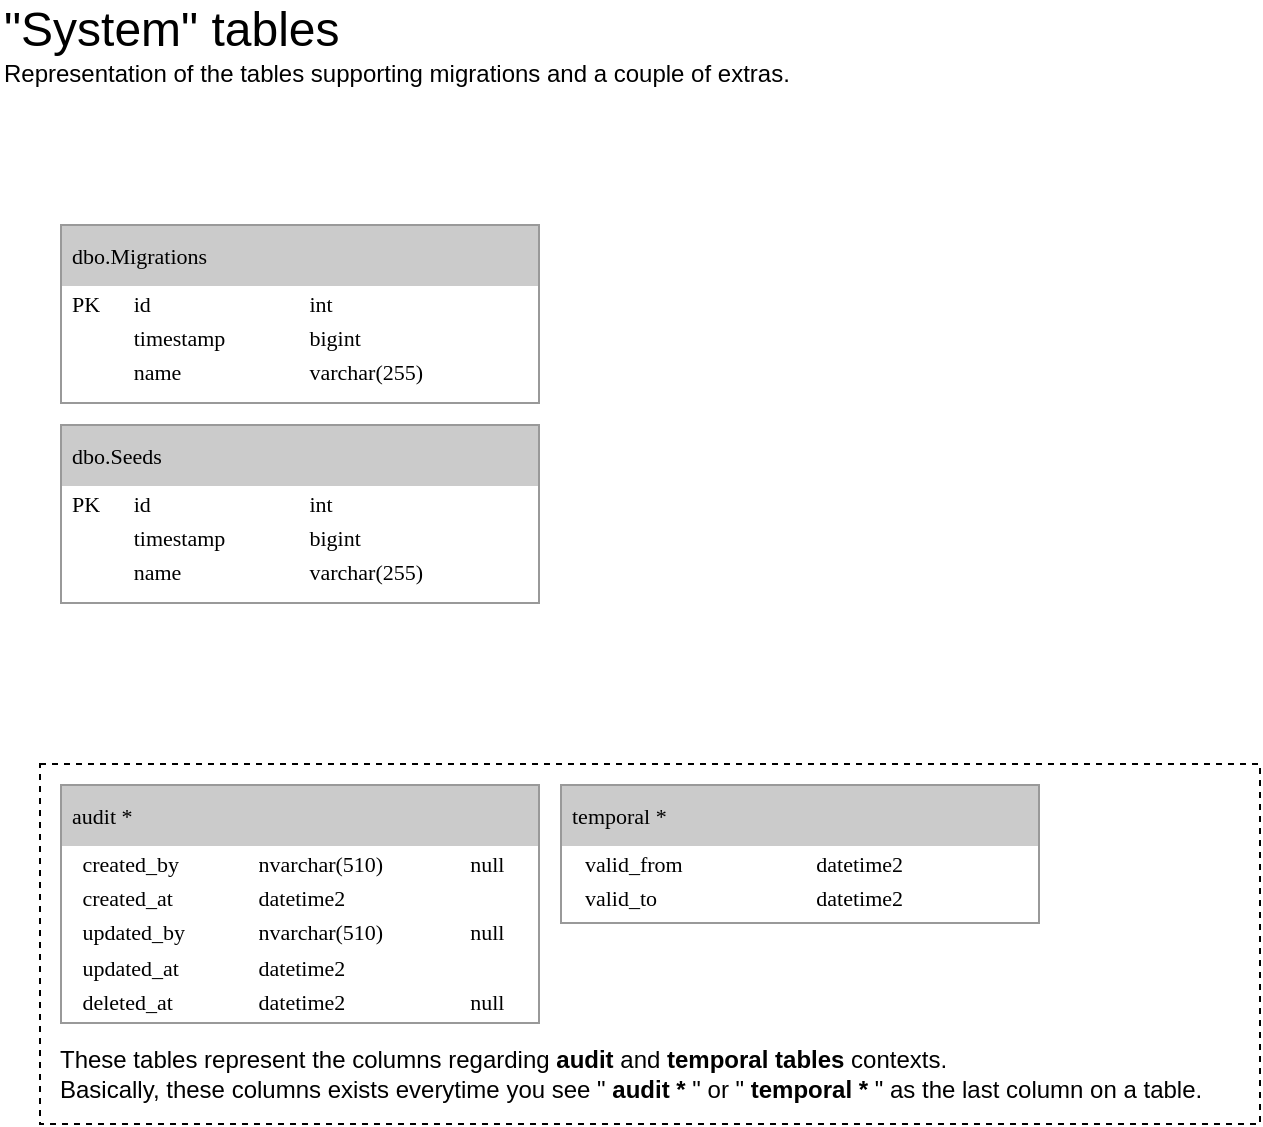 <mxfile version="21.6.1" type="device" pages="6">
  <diagram id="3eCzAgp3uvRKuEF0EN03" name="System">
    <mxGraphModel dx="954" dy="674" grid="1" gridSize="10" guides="1" tooltips="1" connect="1" arrows="1" fold="1" page="1" pageScale="1" pageWidth="1654" pageHeight="1169" math="0" shadow="0">
      <root>
        <mxCell id="6-QDvSkl0guhxUkeRazs-0" />
        <mxCell id="6-QDvSkl0guhxUkeRazs-1" parent="6-QDvSkl0guhxUkeRazs-0" />
        <mxCell id="6u02mwgNspcbehrfP_NK-0" value="&lt;div style=&quot;box-sizing: border-box ; width: 100% ; line-height: 30px ; background: rgba(125 , 125 , 125 , 0.4) ; padding: 0px 5px&quot;&gt;audit *&lt;/div&gt;&lt;table style=&quot;width: 100% ; padding: 0px 2px&quot;&gt;&lt;tbody&gt;&lt;tr&gt;&lt;td&gt;&lt;/td&gt;&lt;td&gt;created_by&lt;/td&gt;&lt;td&gt;nvarchar(510)&lt;/td&gt;&lt;td&gt;null&lt;/td&gt;&lt;/tr&gt;&lt;tr&gt;&lt;td&gt;&lt;/td&gt;&lt;td&gt;created_at&lt;/td&gt;&lt;td&gt;datetime2&lt;/td&gt;&lt;td&gt;&lt;/td&gt;&lt;/tr&gt;&lt;tr&gt;&lt;td&gt;&lt;/td&gt;&lt;td&gt;updated_by&lt;/td&gt;&lt;td&gt;nvarchar(510)&lt;br&gt;&lt;/td&gt;&lt;td&gt;null&lt;/td&gt;&lt;/tr&gt;&lt;tr&gt;&lt;td&gt;&lt;/td&gt;&lt;td&gt;updated_at&lt;/td&gt;&lt;td&gt;datetime2&lt;/td&gt;&lt;td&gt;&lt;br&gt;&lt;/td&gt;&lt;/tr&gt;&lt;tr&gt;&lt;td&gt;&lt;br&gt;&lt;/td&gt;&lt;td&gt;deleted_at&lt;/td&gt;&lt;td&gt;datetime2&lt;/td&gt;&lt;td&gt;null&lt;/td&gt;&lt;/tr&gt;&lt;/tbody&gt;&lt;/table&gt;" style="fontFamily=Lucida Console;fontSize=11;align=left;overflow=fill;strokeColor=none;labelBorderColor=#999999;html=1;" parent="6-QDvSkl0guhxUkeRazs-1" vertex="1">
          <mxGeometry x="40" y="400" width="240" height="120" as="geometry" />
        </mxCell>
        <mxCell id="6u02mwgNspcbehrfP_NK-1" value="&lt;div style=&quot;box-sizing: border-box ; width: 100% ; line-height: 30px ; background: rgba(125 , 125 , 125 , 0.4) ; padding: 0px 5px&quot;&gt;temporal *&lt;/div&gt;&lt;table style=&quot;width: 100% ; padding: 0px 2px&quot;&gt;&lt;tbody&gt;&lt;tr&gt;&lt;td&gt;&lt;/td&gt;&lt;td&gt;valid_from&lt;/td&gt;&lt;td&gt;datetime2&lt;/td&gt;&lt;td&gt;&lt;/td&gt;&lt;/tr&gt;&lt;tr&gt;&lt;td&gt;&lt;/td&gt;&lt;td&gt;valid_to&lt;/td&gt;&lt;td&gt;datetime2&lt;/td&gt;&lt;td&gt;&lt;br&gt;&lt;/td&gt;&lt;/tr&gt;&lt;/tbody&gt;&lt;/table&gt;" style="fontFamily=Lucida Console;fontSize=11;align=left;overflow=fill;strokeColor=none;labelBorderColor=#999999;html=1;" parent="6-QDvSkl0guhxUkeRazs-1" vertex="1">
          <mxGeometry x="290" y="400" width="240" height="70" as="geometry" />
        </mxCell>
        <mxCell id="6u02mwgNspcbehrfP_NK-2" value="&lt;div style=&quot;box-sizing: border-box ; width: 100% ; line-height: 30px ; background: rgba(125 , 125 , 125 , 0.4) ; padding: 0px 5px&quot;&gt;dbo.Migrations&lt;/div&gt;&lt;table style=&quot;width: 100% ; padding: 0px 2px&quot;&gt;&lt;tbody&gt;&lt;tr&gt;&lt;td&gt;PK&lt;/td&gt;&lt;td&gt;id&lt;/td&gt;&lt;td&gt;int&lt;/td&gt;&lt;td&gt;&lt;br&gt;&lt;/td&gt;&lt;/tr&gt;&lt;tr&gt;&lt;td&gt;&lt;/td&gt;&lt;td&gt;timestamp&lt;/td&gt;&lt;td&gt;bigint&lt;/td&gt;&lt;td&gt;&lt;/td&gt;&lt;/tr&gt;&lt;tr&gt;&lt;td&gt;&lt;/td&gt;&lt;td&gt;name&lt;/td&gt;&lt;td&gt;varchar(255)&lt;br&gt;&lt;/td&gt;&lt;td&gt;&lt;br&gt;&lt;/td&gt;&lt;/tr&gt;&lt;/tbody&gt;&lt;/table&gt;" style="fontFamily=Lucida Console;fontSize=11;align=left;overflow=fill;strokeColor=none;labelBorderColor=#999999;html=1;" parent="6-QDvSkl0guhxUkeRazs-1" vertex="1">
          <mxGeometry x="40" y="120" width="240" height="90" as="geometry" />
        </mxCell>
        <mxCell id="6u02mwgNspcbehrfP_NK-3" value="&lt;div style=&quot;box-sizing: border-box ; width: 100% ; line-height: 30px ; background: rgba(125 , 125 , 125 , 0.4) ; padding: 0px 5px&quot;&gt;dbo.Seeds&lt;/div&gt;&lt;table style=&quot;width: 100% ; padding: 0px 2px&quot;&gt;&lt;tbody&gt;&lt;tr&gt;&lt;td&gt;PK&lt;/td&gt;&lt;td&gt;id&lt;/td&gt;&lt;td&gt;int&lt;/td&gt;&lt;td&gt;&lt;br&gt;&lt;/td&gt;&lt;/tr&gt;&lt;tr&gt;&lt;td&gt;&lt;/td&gt;&lt;td&gt;timestamp&lt;/td&gt;&lt;td&gt;bigint&lt;/td&gt;&lt;td&gt;&lt;/td&gt;&lt;/tr&gt;&lt;tr&gt;&lt;td&gt;&lt;/td&gt;&lt;td&gt;name&lt;/td&gt;&lt;td&gt;varchar(255)&lt;br&gt;&lt;/td&gt;&lt;td&gt;&lt;br&gt;&lt;/td&gt;&lt;/tr&gt;&lt;/tbody&gt;&lt;/table&gt;" style="fontFamily=Lucida Console;fontSize=11;align=left;overflow=fill;strokeColor=none;labelBorderColor=#999999;html=1;" parent="6-QDvSkl0guhxUkeRazs-1" vertex="1">
          <mxGeometry x="40" y="220" width="240" height="90" as="geometry" />
        </mxCell>
        <mxCell id="yevTLyaCzT0ecKo8r5US-0" value="These tables represent the columns regarding &lt;b&gt;audit&lt;/b&gt; and &lt;b&gt;temporal tables&lt;/b&gt; contexts.&lt;br&gt;Basically, these columns exists everytime you see &quot;&amp;nbsp;&lt;b&gt;audit *&amp;nbsp;&lt;/b&gt;&quot; or &quot; &lt;b&gt;temporal *&lt;/b&gt; &quot; as the last column on a table." style="rounded=0;whiteSpace=wrap;html=1;fillColor=none;dashed=1;shadow=0;perimeterSpacing=0;sketch=0;align=left;verticalAlign=bottom;spacing=10;" parent="6-QDvSkl0guhxUkeRazs-1" vertex="1">
          <mxGeometry x="30" y="390" width="610" height="180" as="geometry" />
        </mxCell>
        <mxCell id="IDJeKOr4qsKQTx1Im6iN-0" value="&lt;font style=&quot;font-size: 24px&quot;&gt;&quot;System&quot; tables&lt;br&gt;&lt;/font&gt;Representation of the tables supporting migrations and a couple of extras." style="text;html=1;align=left;verticalAlign=middle;resizable=0;points=[];autosize=1;" parent="6-QDvSkl0guhxUkeRazs-1" vertex="1">
          <mxGeometry x="10" y="10" width="410" height="40" as="geometry" />
        </mxCell>
      </root>
    </mxGraphModel>
  </diagram>
  <diagram id="aF8ksbiZ8e6A-cebIr0f" name="Innovations">
    <mxGraphModel dx="1272" dy="2068" grid="1" gridSize="10" guides="1" tooltips="1" connect="1" arrows="1" fold="1" page="1" pageScale="1" pageWidth="1654" pageHeight="1169" math="0" shadow="0">
      <root>
        <mxCell id="0" />
        <mxCell id="1" parent="0" />
        <mxCell id="bM6USqFYMZth9pwpu3Yk-4" value="&lt;div style=&quot;box-sizing: border-box ; width: 100% ; line-height: 30px ; background: rgba(125 , 125 , 125 , 0.4) ; padding: 0px 5px&quot;&gt;dbo.comment&lt;/div&gt;&lt;table style=&quot;width: 100% ; padding: 0px 2px&quot;&gt;&lt;tbody&gt;&lt;tr&gt;&lt;td&gt;PK&lt;/td&gt;&lt;td&gt;id&lt;/td&gt;&lt;td&gt;ui&lt;/td&gt;&lt;td&gt;&lt;/td&gt;&lt;/tr&gt;&lt;tr&gt;&lt;td&gt;FK&lt;/td&gt;&lt;td&gt;innovation_id&lt;/td&gt;&lt;td&gt;ui&lt;/td&gt;&lt;td&gt;&lt;/td&gt;&lt;/tr&gt;&lt;tr&gt;&lt;td&gt;FK&lt;/td&gt;&lt;td&gt;innovation_action_id&lt;/td&gt;&lt;td&gt;ui&lt;/td&gt;&lt;td&gt;null&lt;/td&gt;&lt;/tr&gt;&lt;tr&gt;&lt;td&gt;FK&lt;/td&gt;&lt;td&gt;reply_to_id&lt;/td&gt;&lt;td&gt;ui&lt;/td&gt;&lt;td&gt;null&lt;/td&gt;&lt;/tr&gt;&lt;tr&gt;&lt;td&gt;FK&lt;/td&gt;&lt;td&gt;organisation_unit_id&lt;/td&gt;&lt;td&gt;ui&lt;/td&gt;&lt;td&gt;null&lt;/td&gt;&lt;/tr&gt;&lt;tr&gt;&lt;td&gt;FK&lt;/td&gt;&lt;td&gt;user_id&lt;/td&gt;&lt;td&gt;nvarchar(255)&lt;/td&gt;&lt;td&gt;&lt;br&gt;&lt;/td&gt;&lt;/tr&gt;&lt;tr&gt;&lt;td&gt;&lt;br&gt;&lt;/td&gt;&lt;td&gt;message&lt;/td&gt;&lt;td&gt;nvarchar(max)&lt;/td&gt;&lt;td&gt;&lt;br&gt;&lt;/td&gt;&lt;/tr&gt;&lt;tr&gt;&lt;td&gt;&lt;/td&gt;&lt;td&gt;audit *&lt;/td&gt;&lt;td&gt;&lt;/td&gt;&lt;td&gt;&lt;/td&gt;&lt;/tr&gt;&lt;/tbody&gt;&lt;/table&gt;" style="fontFamily=Lucida Console;fontSize=11;align=left;overflow=fill;strokeColor=none;labelBorderColor=#999999;html=1;" parent="1" vertex="1">
          <mxGeometry x="1680" y="720" width="300" height="170" as="geometry" />
        </mxCell>
        <mxCell id="bM6USqFYMZth9pwpu3Yk-5" value="&lt;div style=&quot;box-sizing: border-box ; width: 100% ; line-height: 30px ; background: rgba(125 , 125 , 125 , 0.4) ; padding: 0px 5px&quot;&gt;dbo.innovation&lt;/div&gt;&lt;table style=&quot;width: 100% ; padding: 0px 2px&quot;&gt;&lt;tbody&gt;&lt;tr&gt;&lt;td&gt;PK&lt;/td&gt;&lt;td&gt;id&lt;/td&gt;&lt;td&gt;ui&lt;/td&gt;&lt;td&gt;&lt;/td&gt;&lt;/tr&gt;&lt;tr&gt;&lt;td&gt;&lt;br&gt;&lt;/td&gt;&lt;td&gt;name&lt;/td&gt;&lt;td&gt;nvarchar(100)&lt;br&gt;&lt;/td&gt;&lt;td&gt;&lt;/td&gt;&lt;/tr&gt;&lt;tr&gt;&lt;td&gt;&lt;br&gt;&lt;/td&gt;&lt;td&gt;description&lt;/td&gt;&lt;td&gt;nvarchar(max)&lt;br&gt;&lt;/td&gt;&lt;td&gt;null&lt;/td&gt;&lt;/tr&gt;&lt;tr&gt;&lt;td&gt;&lt;br&gt;&lt;/td&gt;&lt;td&gt;status&lt;/td&gt;&lt;td&gt;nvarchar(255)&lt;br&gt;&lt;/td&gt;&lt;td&gt;&lt;br&gt;&lt;/td&gt;&lt;/tr&gt;&lt;tr&gt;&lt;td&gt;FK&lt;/td&gt;&lt;td&gt;owner_id&lt;/td&gt;&lt;td&gt;nvarchar(255)&lt;/td&gt;&lt;td&gt;&lt;br&gt;&lt;/td&gt;&lt;/tr&gt;&lt;tr&gt;&lt;td&gt;&lt;br&gt;&lt;/td&gt;&lt;td&gt;survey_id&lt;/td&gt;&lt;td&gt;nvarchar(255)&lt;br&gt;&lt;/td&gt;&lt;td&gt;null&lt;/td&gt;&lt;/tr&gt;&lt;tr&gt;&lt;td&gt;&lt;br&gt;&lt;/td&gt;&lt;td&gt;submitted_at&lt;/td&gt;&lt;td&gt;datetime2&lt;/td&gt;&lt;td&gt;null&lt;/td&gt;&lt;/tr&gt;&lt;tr&gt;&lt;td&gt;&lt;br&gt;&lt;/td&gt;&lt;td&gt;country_name&lt;/td&gt;&lt;td&gt;nvarchar(100)&lt;/td&gt;&lt;td&gt;&lt;br&gt;&lt;/td&gt;&lt;/tr&gt;&lt;tr&gt;&lt;td&gt;&lt;br&gt;&lt;/td&gt;&lt;td&gt;postcode&lt;/td&gt;&lt;td&gt;nvarchar(20)&lt;/td&gt;&lt;td&gt;null&lt;/td&gt;&lt;/tr&gt;&lt;tr&gt;&lt;td&gt;&lt;br&gt;&lt;/td&gt;&lt;td&gt;has_final_product&lt;br&gt;&lt;/td&gt;&lt;td&gt;nvarchar(255)&lt;/td&gt;&lt;td&gt;null&lt;/td&gt;&lt;/tr&gt;&lt;tr&gt;&lt;td&gt;&lt;br&gt;&lt;/td&gt;&lt;td&gt;other_category_description&lt;/td&gt;&lt;td&gt;nvarchar(255)&lt;br&gt;&lt;/td&gt;&lt;td&gt;null&lt;/td&gt;&lt;/tr&gt;&lt;tr&gt;&lt;td&gt;&lt;br&gt;&lt;/td&gt;&lt;td&gt;main_category&lt;/td&gt;&lt;td&gt;nvarchar(255)&lt;/td&gt;&lt;td&gt;null&lt;/td&gt;&lt;/tr&gt;&lt;tr&gt;&lt;td&gt;&lt;br&gt;&lt;/td&gt;&lt;td&gt;other_main_category_description&lt;br&gt;&lt;/td&gt;&lt;td&gt;nvarchar(255)&lt;/td&gt;&lt;td&gt;null&lt;/td&gt;&lt;/tr&gt;&lt;tr&gt;&lt;td&gt;&lt;br&gt;&lt;/td&gt;&lt;td&gt;main_purpose&lt;/td&gt;&lt;td&gt;nvarchar(255)&lt;br&gt;&lt;/td&gt;&lt;td&gt;null&lt;/td&gt;&lt;/tr&gt;&lt;tr&gt;&lt;td&gt;&lt;br&gt;&lt;/td&gt;&lt;td&gt;more_support_description&lt;/td&gt;&lt;td&gt;nvarchar(500)&lt;/td&gt;&lt;td&gt;null&lt;/td&gt;&lt;/tr&gt;&lt;tr&gt;&lt;td&gt;&lt;br&gt;&lt;/td&gt;&lt;td&gt;&lt;b&gt;other_care_setting&lt;/b&gt;&lt;/td&gt;&lt;td&gt;nvarchar(100)&lt;/td&gt;&lt;td&gt;null&lt;/td&gt;&lt;/tr&gt;&lt;tr&gt;&lt;td&gt;&lt;br&gt;&lt;/td&gt;&lt;td&gt;has_problem_tackle_knowledge&lt;br&gt;&lt;/td&gt;&lt;td&gt;nvarchar(255)&lt;/td&gt;&lt;td&gt;null&lt;/td&gt;&lt;/tr&gt;&lt;tr&gt;&lt;td&gt;&lt;br&gt;&lt;/td&gt;&lt;td&gt;problems_tackled&lt;br&gt;&lt;/td&gt;&lt;td&gt;nvarchar(max)&lt;/td&gt;&lt;td&gt;null&lt;/td&gt;&lt;/tr&gt;&lt;tr&gt;&lt;td&gt;&lt;br&gt;&lt;/td&gt;&lt;td&gt;&lt;strike&gt;problems_trackled&lt;/strike&gt;&lt;/td&gt;&lt;td&gt;nvarchar(255)&lt;br&gt;&lt;/td&gt;&lt;td&gt;null&lt;/td&gt;&lt;/tr&gt;&lt;tr&gt;&lt;td&gt;&lt;br&gt;&lt;/td&gt;&lt;td&gt;problems_consequences&lt;/td&gt;&lt;td&gt;nvarchar(max)&lt;br&gt;&lt;/td&gt;&lt;td&gt;null&lt;/td&gt;&lt;/tr&gt;&lt;tr&gt;&lt;td&gt;&lt;br&gt;&lt;/td&gt;&lt;td&gt;intervention&lt;/td&gt;&lt;td&gt;nvarchar(max)&lt;br&gt;&lt;/td&gt;&lt;td&gt;null&lt;/td&gt;&lt;/tr&gt;&lt;tr&gt;&lt;td&gt;&lt;br&gt;&lt;/td&gt;&lt;td&gt;intervention_impact&lt;/td&gt;&lt;td&gt;nvarchar(max)&lt;br&gt;&lt;/td&gt;&lt;td&gt;null&lt;/td&gt;&lt;/tr&gt;&lt;tr&gt;&lt;td&gt;&lt;br&gt;&lt;/td&gt;&lt;td&gt;impact_patients&lt;br&gt;&lt;/td&gt;&lt;td&gt;bit&lt;/td&gt;&lt;td&gt;null&lt;/td&gt;&lt;/tr&gt;&lt;tr&gt;&lt;td&gt;&lt;br&gt;&lt;/td&gt;&lt;td&gt;impact_clinicians&lt;/td&gt;&lt;td&gt;bit&lt;/td&gt;&lt;td&gt;null&lt;/td&gt;&lt;/tr&gt;&lt;tr&gt;&lt;td&gt;&lt;br&gt;&lt;/td&gt;&lt;td&gt;clinicians_impact_details&lt;br&gt;&lt;/td&gt;&lt;td&gt;nvarchar(max)&lt;/td&gt;&lt;td&gt;null&lt;/td&gt;&lt;/tr&gt;&lt;tr&gt;&lt;td&gt;&lt;br&gt;&lt;/td&gt;&lt;td&gt;has_benefits&lt;/td&gt;&lt;td&gt;nvarchar(255)&lt;br&gt;&lt;/td&gt;&lt;td&gt;null&lt;/td&gt;&lt;/tr&gt;&lt;tr&gt;&lt;td&gt;&lt;br&gt;&lt;/td&gt;&lt;td&gt;&lt;strike&gt;other_patients_citizens_benefit&lt;/strike&gt;&lt;/td&gt;&lt;td&gt;nvarchar(255)&lt;/td&gt;&lt;td&gt;null&lt;/td&gt;&lt;/tr&gt;&lt;tr&gt;&lt;td&gt;&lt;br&gt;&lt;/td&gt;&lt;td&gt;other_general_benefit&lt;br&gt;&lt;/td&gt;&lt;td&gt;nvarchar(max)&lt;/td&gt;&lt;td&gt;null&lt;/td&gt;&lt;/tr&gt;&lt;tr&gt;&lt;td&gt;&lt;br&gt;&lt;/td&gt;&lt;td&gt;other_environmental_benefit&lt;br&gt;&lt;/td&gt;&lt;td&gt;nvarchar(max)&lt;/td&gt;&lt;td&gt;null&lt;/td&gt;&lt;/tr&gt;&lt;tr&gt;&lt;td&gt;&lt;br&gt;&lt;/td&gt;&lt;td&gt;accessibility_impact_details&lt;br&gt;&lt;/td&gt;&lt;td&gt;nvarchar(max)&lt;/td&gt;&lt;td&gt;null&lt;/td&gt;&lt;/tr&gt;&lt;tr&gt;&lt;td&gt;&lt;br&gt;&lt;/td&gt;&lt;td&gt;accessibility_steps_details&lt;br&gt;&lt;/td&gt;&lt;td&gt;nvarchar(max)&lt;/td&gt;&lt;td&gt;null&lt;/td&gt;&lt;/tr&gt;&lt;tr&gt;&lt;td&gt;&lt;br&gt;&lt;/td&gt;&lt;td&gt;has_evidence&lt;/td&gt;&lt;td&gt;nvarchar(255)&lt;br&gt;&lt;/td&gt;&lt;td&gt;null&lt;/td&gt;&lt;/tr&gt;&lt;tr&gt;&lt;td&gt;&lt;br&gt;&lt;/td&gt;&lt;td&gt;has_market_research&lt;/td&gt;&lt;td&gt;nvarchar(255)&lt;br&gt;&lt;/td&gt;&lt;td&gt;null&lt;/td&gt;&lt;/tr&gt;&lt;tr&gt;&lt;td&gt;&lt;br&gt;&lt;/td&gt;&lt;td&gt;market_research&lt;/td&gt;&lt;td&gt;nvarchar(max)&lt;br&gt;&lt;/td&gt;&lt;td&gt;null&lt;/td&gt;&lt;/tr&gt;&lt;tr&gt;&lt;td&gt;&lt;br&gt;&lt;/td&gt;&lt;td&gt;has_patents&lt;/td&gt;&lt;td&gt;nvarchar(255)&lt;br&gt;&lt;/td&gt;&lt;td&gt;null&lt;/td&gt;&lt;/tr&gt;&lt;tr&gt;&lt;td&gt;&lt;br&gt;&lt;/td&gt;&lt;td&gt;has_other_intellectual&lt;/td&gt;&lt;td&gt;nvarchar(255)&lt;br&gt;&lt;/td&gt;&lt;td&gt;null&lt;/td&gt;&lt;/tr&gt;&lt;tr&gt;&lt;td&gt;&lt;br&gt;&lt;/td&gt;&lt;td&gt;other_intellectual&lt;/td&gt;&lt;td&gt;nvarchar(255)&lt;br&gt;&lt;/td&gt;&lt;td&gt;null&lt;/td&gt;&lt;/tr&gt;&lt;tr&gt;&lt;td&gt;&lt;br&gt;&lt;/td&gt;&lt;td&gt;has_regulation_knowledge&lt;/td&gt;&lt;td&gt;nvarchar(255)&lt;br&gt;&lt;/td&gt;&lt;td&gt;null&lt;/td&gt;&lt;/tr&gt;&lt;tr&gt;&lt;td&gt;&lt;br&gt;&lt;/td&gt;&lt;td&gt;other_regulation_description&lt;/td&gt;&lt;td&gt;nvarchar(255)&lt;br&gt;&lt;/td&gt;&lt;td&gt;null&lt;/td&gt;&lt;/tr&gt;&lt;tr&gt;&lt;td&gt;&lt;br&gt;&lt;/td&gt;&lt;td&gt;has_uk_pathway_knowledge&lt;/td&gt;&lt;td&gt;nvarchar(255)&lt;br&gt;&lt;/td&gt;&lt;td&gt;null&lt;/td&gt;&lt;/tr&gt;&lt;tr&gt;&lt;td&gt;&lt;br&gt;&lt;/td&gt;&lt;td&gt;innovation_pathway_knowledge&lt;/td&gt;&lt;td&gt;nvarchar(255)&lt;br&gt;&lt;/td&gt;&lt;td&gt;null&lt;/td&gt;&lt;/tr&gt;&lt;tr&gt;&lt;td&gt;&lt;br&gt;&lt;/td&gt;&lt;td&gt;potential_pathway&lt;/td&gt;&lt;td&gt;nvarchar(max)&lt;br&gt;&lt;/td&gt;&lt;td&gt;null&lt;/td&gt;&lt;/tr&gt;&lt;tr&gt;&lt;td&gt;&lt;br&gt;&lt;/td&gt;&lt;td&gt;care_pathway&lt;/td&gt;&lt;td&gt;nvarchar(255)&lt;/td&gt;&lt;td&gt;null&lt;/td&gt;&lt;/tr&gt;&lt;tr&gt;&lt;td&gt;&lt;br&gt;&lt;/td&gt;&lt;td&gt;has_tests&lt;/td&gt;&lt;td&gt;nvarchar(255)&lt;br&gt;&lt;/td&gt;&lt;td&gt;null&lt;/td&gt;&lt;/tr&gt;&lt;tr&gt;&lt;td&gt;&lt;br&gt;&lt;/td&gt;&lt;td&gt;has_costs_knowledge&lt;/td&gt;&lt;td&gt;nvarchar(255)&lt;/td&gt;&lt;td&gt;null&lt;/td&gt;&lt;/tr&gt;&lt;tr&gt;&lt;td&gt;&lt;br&gt;&lt;/td&gt;&lt;td&gt;cost_description&lt;br&gt;&lt;/td&gt;&lt;td&gt;nvarchar(max)&lt;/td&gt;&lt;td&gt;null&lt;/td&gt;&lt;/tr&gt;&lt;tr&gt;&lt;td&gt;&lt;br&gt;&lt;/td&gt;&lt;td&gt;patients_range&lt;/td&gt;&lt;td&gt;nvarchar(255)&lt;/td&gt;&lt;td&gt;null&lt;/td&gt;&lt;/tr&gt;&lt;tr&gt;&lt;td&gt;&lt;br&gt;&lt;/td&gt;&lt;td&gt;sell_expectations&lt;br&gt;&lt;/td&gt;&lt;td&gt;nvarchar(max)&lt;br&gt;&lt;/td&gt;&lt;td&gt;null&lt;/td&gt;&lt;/tr&gt;&lt;tr&gt;&lt;td&gt;&lt;br&gt;&lt;/td&gt;&lt;td&gt;usage_expectations&lt;br&gt;&lt;/td&gt;&lt;td&gt;nvarchar(max)&lt;br&gt;&lt;/td&gt;&lt;td&gt;null&lt;/td&gt;&lt;/tr&gt;&lt;tr&gt;&lt;td&gt;&lt;br&gt;&lt;/td&gt;&lt;td&gt;has_cost_saving_knowledge&lt;/td&gt;&lt;td&gt;nvarchar(255)&lt;br&gt;&lt;/td&gt;&lt;td&gt;null&lt;/td&gt;&lt;/tr&gt;&lt;tr&gt;&lt;td&gt;&lt;br&gt;&lt;/td&gt;&lt;td&gt;has_cost_care_knowledge&lt;/td&gt;&lt;td&gt;nvarchar(255)&lt;br&gt;&lt;/td&gt;&lt;td&gt;null&lt;/td&gt;&lt;/tr&gt;&lt;tr&gt;&lt;td&gt;&lt;br&gt;&lt;/td&gt;&lt;td&gt;cost_comparison&lt;/td&gt;&lt;td&gt;nvarchar(255)&lt;/td&gt;&lt;td&gt;null&lt;/td&gt;&lt;/tr&gt;&lt;tr&gt;&lt;td&gt;&lt;br&gt;&lt;/td&gt;&lt;td&gt;has_revenue_model&lt;/td&gt;&lt;td&gt;nvarchar(255)&lt;br&gt;&lt;/td&gt;&lt;td&gt;null&lt;/td&gt;&lt;/tr&gt;&lt;tr&gt;&lt;td&gt;&lt;br&gt;&lt;/td&gt;&lt;td&gt;other_revenue_description&lt;br&gt;&lt;/td&gt;&lt;td&gt;nvarchar(255)&lt;/td&gt;&lt;td&gt;null&lt;/td&gt;&lt;/tr&gt;&lt;tr&gt;&lt;td&gt;&lt;br&gt;&lt;/td&gt;&lt;td&gt;paying_organisations&lt;/td&gt;&lt;td&gt;nvarchar(max)&lt;br&gt;&lt;/td&gt;&lt;td&gt;null&lt;/td&gt;&lt;/tr&gt;&lt;tr&gt;&lt;td&gt;&lt;br&gt;&lt;/td&gt;&lt;td&gt;benefitting_organisations&lt;/td&gt;&lt;td&gt;nvarchar(max)&lt;br&gt;&lt;/td&gt;&lt;td&gt;null&lt;/td&gt;&lt;/tr&gt;&lt;tr&gt;&lt;td&gt;&lt;br&gt;&lt;/td&gt;&lt;td&gt;has_funding&lt;/td&gt;&lt;td&gt;nvarchar(255)&lt;br&gt;&lt;/td&gt;&lt;td&gt;null&lt;/td&gt;&lt;/tr&gt;&lt;tr&gt;&lt;td&gt;&lt;br&gt;&lt;/td&gt;&lt;td&gt;funding_description&lt;/td&gt;&lt;td&gt;nvarchar(max)&lt;br&gt;&lt;/td&gt;&lt;td&gt;null&lt;/td&gt;&lt;/tr&gt;&lt;tr&gt;&lt;td&gt;&lt;br&gt;&lt;/td&gt;&lt;td&gt;has_deploy_plan&lt;/td&gt;&lt;td&gt;nvarchar(255)&lt;br&gt;&lt;/td&gt;&lt;td&gt;null&lt;/td&gt;&lt;/tr&gt;&lt;tr&gt;&lt;td&gt;&lt;br&gt;&lt;/td&gt;&lt;td&gt;is_deployed&lt;/td&gt;&lt;td&gt;nvarchar(255)&lt;br&gt;&lt;/td&gt;&lt;td&gt;null&lt;/td&gt;&lt;/tr&gt;&lt;tr&gt;&lt;td&gt;&lt;br&gt;&lt;/td&gt;&lt;td&gt;has_resources_to_scale&lt;/td&gt;&lt;td&gt;nvarchar(255)&lt;br&gt;&lt;/td&gt;&lt;td&gt;null&lt;/td&gt;&lt;/tr&gt;&lt;tr&gt;&lt;td&gt;&lt;br&gt;&lt;/td&gt;&lt;td&gt;archive_reason&lt;/td&gt;&lt;td&gt;nvarchar(max)&lt;br&gt;&lt;/td&gt;&lt;td&gt;null&lt;/td&gt;&lt;/tr&gt;&lt;tr&gt;&lt;td&gt;&lt;br&gt;&lt;/td&gt;&lt;td&gt;temporal *&lt;/td&gt;&lt;td&gt;&lt;br&gt;&lt;/td&gt;&lt;td&gt;&lt;br&gt;&lt;/td&gt;&lt;/tr&gt;&lt;tr&gt;&lt;td&gt;&lt;br&gt;&lt;/td&gt;&lt;td&gt;audit *&lt;/td&gt;&lt;td&gt;&lt;br&gt;&lt;/td&gt;&lt;td&gt;&lt;br&gt;&lt;/td&gt;&lt;/tr&gt;&lt;/tbody&gt;&lt;/table&gt;" style="fontFamily=Lucida Console;fontSize=11;align=left;overflow=fill;strokeColor=none;labelBorderColor=#999999;html=1;" parent="1" vertex="1">
          <mxGeometry x="347.5" y="80" width="385" height="1130" as="geometry" />
        </mxCell>
        <mxCell id="bM6USqFYMZth9pwpu3Yk-6" value="&lt;div style=&quot;box-sizing: border-box ; width: 100% ; line-height: 30px ; background: rgba(125 , 125 , 125 , 0.4) ; padding: 0px 5px&quot;&gt;dbo.innovation_action&lt;/div&gt;&lt;table style=&quot;width: 100% ; padding: 0px 2px&quot;&gt;&lt;tbody&gt;&lt;tr&gt;&lt;td&gt;PK&lt;/td&gt;&lt;td&gt;id&lt;/td&gt;&lt;td&gt;ui&lt;/td&gt;&lt;td&gt;&lt;/td&gt;&lt;/tr&gt;&lt;tr&gt;&lt;td&gt;FK&lt;/td&gt;&lt;td&gt;innovation_section_id&lt;/td&gt;&lt;td&gt;ui&lt;/td&gt;&lt;td&gt;&lt;/td&gt;&lt;/tr&gt;&lt;tr&gt;&lt;td&gt;FK&lt;/td&gt;&lt;td&gt;innovation_support_id&lt;/td&gt;&lt;td&gt;ui&lt;/td&gt;&lt;td&gt;&lt;br&gt;&lt;/td&gt;&lt;/tr&gt;&lt;tr&gt;&lt;td&gt;&lt;br&gt;&lt;/td&gt;&lt;td&gt;display_id&lt;/td&gt;&lt;td&gt;nvarchar(5)&lt;/td&gt;&lt;td&gt;null&lt;/td&gt;&lt;/tr&gt;&lt;tr&gt;&lt;td&gt;&lt;br&gt;&lt;/td&gt;&lt;td&gt;status&lt;/td&gt;&lt;td&gt;nvarchar(255)&lt;/td&gt;&lt;td&gt;&lt;br&gt;&lt;/td&gt;&lt;/tr&gt;&lt;tr&gt;&lt;td&gt;&lt;br&gt;&lt;/td&gt;&lt;td&gt;description&lt;/td&gt;&lt;td&gt;nvarchar(500)&lt;/td&gt;&lt;td&gt;&lt;br&gt;&lt;/td&gt;&lt;/tr&gt;&lt;tr&gt;&lt;td&gt;&lt;br&gt;&lt;/td&gt;&lt;td&gt;temporal *&lt;/td&gt;&lt;td&gt;&lt;br&gt;&lt;/td&gt;&lt;td&gt;&lt;br&gt;&lt;/td&gt;&lt;/tr&gt;&lt;tr&gt;&lt;td&gt;&lt;/td&gt;&lt;td&gt;audit *&lt;/td&gt;&lt;td&gt;&lt;/td&gt;&lt;td&gt;&lt;/td&gt;&lt;/tr&gt;&lt;/tbody&gt;&lt;/table&gt;" style="fontFamily=Lucida Console;fontSize=11;align=left;overflow=fill;strokeColor=none;labelBorderColor=#999999;html=1;" parent="1" vertex="1">
          <mxGeometry x="2360" y="120" width="320" height="170" as="geometry" />
        </mxCell>
        <mxCell id="bM6USqFYMZth9pwpu3Yk-7" value="&lt;div style=&quot;box-sizing: border-box ; width: 100% ; line-height: 30px ; background: rgba(125 , 125 , 125 , 0.4) ; padding: 0px 5px&quot;&gt;dbo.innovation_area&lt;/div&gt;&lt;table style=&quot;width: 100% ; padding: 0px 2px&quot;&gt;&lt;tbody&gt;&lt;tr&gt;&lt;td&gt;PK&lt;/td&gt;&lt;td&gt;type&lt;/td&gt;&lt;td&gt;nvarchar(255)&lt;/td&gt;&lt;td&gt;&lt;/td&gt;&lt;/tr&gt;&lt;tr&gt;&lt;td&gt;PK FK&lt;/td&gt;&lt;td&gt;innovation_id&lt;/td&gt;&lt;td&gt;ui&lt;/td&gt;&lt;td&gt;&lt;/td&gt;&lt;/tr&gt;&lt;tr&gt;&lt;td&gt;&lt;br&gt;&lt;/td&gt;&lt;td&gt;temporal *&lt;/td&gt;&lt;td&gt;&lt;br&gt;&lt;/td&gt;&lt;td&gt;&lt;br&gt;&lt;/td&gt;&lt;/tr&gt;&lt;tr&gt;&lt;td&gt;&lt;/td&gt;&lt;td&gt;audit *&lt;/td&gt;&lt;td&gt;&lt;/td&gt;&lt;td&gt;&lt;/td&gt;&lt;/tr&gt;&lt;/tbody&gt;&lt;/table&gt;" style="fontFamily=Lucida Console;fontSize=11;align=left;overflow=fill;strokeColor=none;labelBorderColor=#999999;html=1;" parent="1" vertex="1">
          <mxGeometry x="10" y="190" width="310" height="100" as="geometry" />
        </mxCell>
        <mxCell id="bM6USqFYMZth9pwpu3Yk-8" value="&lt;div style=&quot;box-sizing: border-box ; width: 100% ; line-height: 30px ; background: rgba(125 , 125 , 125 , 0.4) ; padding: 0px 5px&quot;&gt;dbo.innovation_assessment&lt;/div&gt;&lt;table style=&quot;width: 100% ; padding: 0px 2px&quot;&gt;&lt;tbody&gt;&lt;tr&gt;&lt;td&gt;PK&lt;/td&gt;&lt;td&gt;id&lt;/td&gt;&lt;td&gt;ui&lt;/td&gt;&lt;td&gt;&lt;/td&gt;&lt;/tr&gt;&lt;tr&gt;&lt;td&gt;FK&lt;/td&gt;&lt;td&gt;innovation_id&lt;/td&gt;&lt;td&gt;ui&lt;/td&gt;&lt;td&gt;&lt;/td&gt;&lt;/tr&gt;&lt;tr&gt;&lt;td&gt;FK&lt;/td&gt;&lt;td&gt;assign_to_id&lt;/td&gt;&lt;td&gt;nvarchar(255)&lt;br&gt;&lt;/td&gt;&lt;td&gt;&lt;br&gt;&lt;/td&gt;&lt;/tr&gt;&lt;tr&gt;&lt;td&gt;&lt;br&gt;&lt;/td&gt;&lt;td&gt;summary&lt;/td&gt;&lt;td&gt;nvarchar(max)&lt;/td&gt;&lt;td&gt;null&lt;/td&gt;&lt;/tr&gt;&lt;tr&gt;&lt;td&gt;&lt;br&gt;&lt;/td&gt;&lt;td&gt;description&lt;/td&gt;&lt;td&gt;nvarchar(max)&lt;br&gt;&lt;/td&gt;&lt;td&gt;null&lt;/td&gt;&lt;/tr&gt;&lt;tr&gt;&lt;td&gt;&lt;br&gt;&lt;/td&gt;&lt;td&gt;maturity_level&lt;/td&gt;&lt;td&gt;nvarchar(20)&lt;/td&gt;&lt;td&gt;null&lt;/td&gt;&lt;/tr&gt;&lt;tr&gt;&lt;td&gt;&lt;br&gt;&lt;/td&gt;&lt;td&gt;maturity_level_comment&lt;/td&gt;&lt;td&gt;nvarchar(200)&lt;/td&gt;&lt;td&gt;null&lt;/td&gt;&lt;/tr&gt;&lt;tr&gt;&lt;td&gt;&lt;br&gt;&lt;/td&gt;&lt;td&gt;has_regulatory_approvals&lt;/td&gt;&lt;td&gt;nvarchar(20)&lt;br&gt;&lt;/td&gt;&lt;td&gt;null&lt;/td&gt;&lt;/tr&gt;&lt;tr&gt;&lt;td&gt;&lt;br&gt;&lt;/td&gt;&lt;td&gt;has_regulatory_approvals_comment&lt;br&gt;&lt;/td&gt;&lt;td&gt;nvarchar(200)&lt;br&gt;&lt;/td&gt;&lt;td&gt;null&lt;/td&gt;&lt;/tr&gt;&lt;tr&gt;&lt;td&gt;&lt;br&gt;&lt;/td&gt;&lt;td&gt;has_evidence&lt;/td&gt;&lt;td&gt;nvarchar(20)&lt;br&gt;&lt;/td&gt;&lt;td&gt;null&lt;/td&gt;&lt;/tr&gt;&lt;tr&gt;&lt;td&gt;&lt;br&gt;&lt;/td&gt;&lt;td&gt;has_evidence_comment&lt;/td&gt;&lt;td&gt;nvarchar(200)&lt;br&gt;&lt;/td&gt;&lt;td&gt;null&lt;/td&gt;&lt;/tr&gt;&lt;tr&gt;&lt;td&gt;&lt;br&gt;&lt;/td&gt;&lt;td&gt;has_validation&lt;/td&gt;&lt;td&gt;nvarchar(20)&lt;br&gt;&lt;/td&gt;&lt;td&gt;null&lt;/td&gt;&lt;/tr&gt;&lt;tr&gt;&lt;td&gt;&lt;br&gt;&lt;/td&gt;&lt;td&gt;has_validation_comment&lt;/td&gt;&lt;td&gt;nvarchar(200)&lt;br&gt;&lt;/td&gt;&lt;td&gt;null&lt;/td&gt;&lt;/tr&gt;&lt;tr&gt;&lt;td&gt;&lt;br&gt;&lt;/td&gt;&lt;td&gt;has_proposition&lt;/td&gt;&lt;td&gt;nvarchar(20)&lt;br&gt;&lt;/td&gt;&lt;td&gt;null&lt;/td&gt;&lt;/tr&gt;&lt;tr&gt;&lt;td&gt;&lt;br&gt;&lt;/td&gt;&lt;td&gt;has_proposition_comment&lt;/td&gt;&lt;td&gt;nvarchar(200)&lt;br&gt;&lt;/td&gt;&lt;td&gt;null&lt;/td&gt;&lt;/tr&gt;&lt;tr&gt;&lt;td&gt;&lt;br&gt;&lt;/td&gt;&lt;td&gt;has_competition_knowledge&lt;/td&gt;&lt;td&gt;nvarchar(20)&lt;br&gt;&lt;/td&gt;&lt;td&gt;null&lt;/td&gt;&lt;/tr&gt;&lt;tr&gt;&lt;td&gt;&lt;br&gt;&lt;/td&gt;&lt;td&gt;has_competition_knowledge_comment&lt;/td&gt;&lt;td&gt;nvarchar(200)&lt;br&gt;&lt;/td&gt;&lt;td&gt;null&lt;/td&gt;&lt;/tr&gt;&lt;tr&gt;&lt;td&gt;&lt;br&gt;&lt;/td&gt;&lt;td&gt;has_implementation_plan&lt;/td&gt;&lt;td&gt;nvarchar(20)&lt;br&gt;&lt;/td&gt;&lt;td&gt;null&lt;/td&gt;&lt;/tr&gt;&lt;tr&gt;&lt;td&gt;&lt;br&gt;&lt;/td&gt;&lt;td&gt;has_implementation_plan_comment&lt;/td&gt;&lt;td&gt;nvarchar(200)&lt;br&gt;&lt;/td&gt;&lt;td&gt;null&lt;/td&gt;&lt;/tr&gt;&lt;tr&gt;&lt;td&gt;&lt;br&gt;&lt;/td&gt;&lt;td&gt;has_scale_resource&lt;/td&gt;&lt;td&gt;nvarchar(20)&lt;br&gt;&lt;/td&gt;&lt;td&gt;null&lt;/td&gt;&lt;/tr&gt;&lt;tr&gt;&lt;td&gt;&lt;br&gt;&lt;/td&gt;&lt;td&gt;has_scale_resource_comment&lt;/td&gt;&lt;td&gt;nvarchar(200)&lt;br&gt;&lt;/td&gt;&lt;td&gt;null&lt;/td&gt;&lt;/tr&gt;&lt;tr&gt;&lt;td&gt;&lt;br&gt;&lt;/td&gt;&lt;td&gt;finished_at&lt;/td&gt;&lt;td&gt;datetime2&lt;/td&gt;&lt;td&gt;null&lt;/td&gt;&lt;/tr&gt;&lt;tr&gt;&lt;td&gt;&lt;br&gt;&lt;/td&gt;&lt;td&gt;temporal *&lt;/td&gt;&lt;td&gt;&lt;br&gt;&lt;/td&gt;&lt;td&gt;&lt;br&gt;&lt;/td&gt;&lt;/tr&gt;&lt;tr&gt;&lt;td&gt;&lt;/td&gt;&lt;td&gt;audit *&lt;/td&gt;&lt;td&gt;&lt;/td&gt;&lt;td&gt;&lt;/td&gt;&lt;/tr&gt;&lt;/tbody&gt;&lt;/table&gt;" style="fontFamily=Lucida Console;fontSize=11;align=left;overflow=fill;strokeColor=none;labelBorderColor=#999999;html=1;" parent="1" vertex="1">
          <mxGeometry x="760" y="1040" width="390" height="450" as="geometry" />
        </mxCell>
        <mxCell id="bM6USqFYMZth9pwpu3Yk-10" value="&lt;div style=&quot;box-sizing: border-box ; width: 100% ; line-height: 30px ; background: rgba(125 , 125 , 125 , 0.4) ; padding: 0px 5px&quot;&gt;dbo.innovation_care_setting&lt;/div&gt;&lt;table style=&quot;width: 100% ; padding: 0px 2px&quot;&gt;&lt;tbody&gt;&lt;tr&gt;&lt;td&gt;PK&lt;/td&gt;&lt;td&gt;type&lt;/td&gt;&lt;td&gt;nvarchar(255)&lt;/td&gt;&lt;td&gt;&lt;/td&gt;&lt;/tr&gt;&lt;tr&gt;&lt;td&gt;PK FK&lt;/td&gt;&lt;td&gt;innovation_id&lt;/td&gt;&lt;td&gt;ui&lt;/td&gt;&lt;td&gt;&lt;/td&gt;&lt;/tr&gt;&lt;tr&gt;&lt;td&gt;&lt;br&gt;&lt;/td&gt;&lt;td&gt;temporal *&lt;/td&gt;&lt;td&gt;&lt;br&gt;&lt;/td&gt;&lt;td&gt;&lt;br&gt;&lt;/td&gt;&lt;/tr&gt;&lt;tr&gt;&lt;td&gt;&lt;/td&gt;&lt;td&gt;audit *&lt;/td&gt;&lt;td&gt;&lt;/td&gt;&lt;td&gt;&lt;/td&gt;&lt;/tr&gt;&lt;/tbody&gt;&lt;/table&gt;" style="fontFamily=Lucida Console;fontSize=11;align=left;overflow=fill;strokeColor=none;labelBorderColor=#999999;html=1;" parent="1" vertex="1">
          <mxGeometry x="10" y="410" width="310" height="100" as="geometry" />
        </mxCell>
        <mxCell id="bM6USqFYMZth9pwpu3Yk-11" value="&lt;div style=&quot;box-sizing: border-box ; width: 100% ; line-height: 30px ; background: rgba(125 , 125 , 125 , 0.4) ; padding: 0px 5px&quot;&gt;dbo.innovation_category&lt;/div&gt;&lt;table style=&quot;width: 100% ; padding: 0px 2px&quot;&gt;&lt;tbody&gt;&lt;tr&gt;&lt;td&gt;PK&lt;/td&gt;&lt;td&gt;type&lt;/td&gt;&lt;td&gt;nvarchar(255)&lt;/td&gt;&lt;td&gt;&lt;/td&gt;&lt;/tr&gt;&lt;tr&gt;&lt;td&gt;PK FK&lt;/td&gt;&lt;td&gt;innovation_id&lt;/td&gt;&lt;td&gt;ui&lt;/td&gt;&lt;td&gt;&lt;/td&gt;&lt;/tr&gt;&lt;tr&gt;&lt;td&gt;&lt;br&gt;&lt;/td&gt;&lt;td&gt;temporal *&lt;/td&gt;&lt;td&gt;datetime2&lt;/td&gt;&lt;td&gt;&lt;br&gt;&lt;/td&gt;&lt;/tr&gt;&lt;tr&gt;&lt;td&gt;&lt;/td&gt;&lt;td&gt;audit *&lt;/td&gt;&lt;td&gt;&lt;/td&gt;&lt;td&gt;&lt;/td&gt;&lt;/tr&gt;&lt;/tbody&gt;&lt;/table&gt;" style="fontFamily=Lucida Console;fontSize=11;align=left;overflow=fill;strokeColor=none;labelBorderColor=#999999;html=1;" parent="1" vertex="1">
          <mxGeometry x="10" y="80" width="310" height="100" as="geometry" />
        </mxCell>
        <mxCell id="bM6USqFYMZth9pwpu3Yk-13" value="&lt;div style=&quot;box-sizing: border-box ; width: 100% ; line-height: 30px ; background: rgba(125 , 125 , 125 , 0.4) ; padding: 0px 5px&quot;&gt;dbo.innovation_clinical_area&lt;/div&gt;&lt;table style=&quot;width: 100% ; padding: 0px 2px&quot;&gt;&lt;tbody&gt;&lt;tr&gt;&lt;td&gt;PK&lt;/td&gt;&lt;td&gt;type&lt;/td&gt;&lt;td&gt;nvarchar(255)&lt;/td&gt;&lt;td&gt;&lt;/td&gt;&lt;/tr&gt;&lt;tr&gt;&lt;td&gt;PK FK&lt;/td&gt;&lt;td&gt;innovation_id&lt;/td&gt;&lt;td&gt;ui&lt;/td&gt;&lt;td&gt;&lt;/td&gt;&lt;/tr&gt;&lt;tr&gt;&lt;td&gt;&lt;br&gt;&lt;/td&gt;&lt;td&gt;temporal *&lt;/td&gt;&lt;td&gt;datetime2&lt;/td&gt;&lt;td&gt;&lt;br&gt;&lt;/td&gt;&lt;/tr&gt;&lt;tr&gt;&lt;td&gt;&lt;/td&gt;&lt;td&gt;audit *&lt;/td&gt;&lt;td&gt;&lt;/td&gt;&lt;td&gt;&lt;/td&gt;&lt;/tr&gt;&lt;/tbody&gt;&lt;/table&gt;" style="fontFamily=Lucida Console;fontSize=11;align=left;overflow=fill;strokeColor=none;labelBorderColor=#999999;html=1;" parent="1" vertex="1">
          <mxGeometry x="10" y="300" width="310" height="100" as="geometry" />
        </mxCell>
        <mxCell id="bM6USqFYMZth9pwpu3Yk-14" value="&lt;div style=&quot;box-sizing: border-box ; width: 100% ; line-height: 30px ; background: rgba(125 , 125 , 125 , 0.4) ; padding: 0px 5px&quot;&gt;dbo.innovation_deployment_plan&lt;/div&gt;&lt;table style=&quot;width: 100% ; padding: 0px 2px&quot;&gt;&lt;tbody&gt;&lt;tr&gt;&lt;td&gt;PK&lt;/td&gt;&lt;td&gt;id&lt;/td&gt;&lt;td&gt;ui&lt;/td&gt;&lt;td&gt;&lt;br&gt;&lt;/td&gt;&lt;/tr&gt;&lt;tr&gt;&lt;td&gt;FK&lt;/td&gt;&lt;td&gt;innovation_id&lt;/td&gt;&lt;td&gt;ui&lt;/td&gt;&lt;td&gt;&lt;/td&gt;&lt;/tr&gt;&lt;tr&gt;&lt;td&gt;&lt;br&gt;&lt;/td&gt;&lt;td&gt;name&lt;/td&gt;&lt;td&gt;nvarchar(255)&lt;/td&gt;&lt;td&gt;&lt;br&gt;&lt;/td&gt;&lt;/tr&gt;&lt;tr&gt;&lt;td&gt;&lt;br&gt;&lt;/td&gt;&lt;td&gt;commercial_basis&lt;/td&gt;&lt;td&gt;nvarchar(500)&lt;/td&gt;&lt;td&gt;null&lt;/td&gt;&lt;/tr&gt;&lt;tr&gt;&lt;td&gt;&lt;br&gt;&lt;/td&gt;&lt;td&gt;org_deployment_affect&lt;/td&gt;&lt;td&gt;nvarchar(500)&lt;/td&gt;&lt;td&gt;null&lt;/td&gt;&lt;/tr&gt;&lt;tr&gt;&lt;td&gt;&lt;br&gt;&lt;/td&gt;&lt;td&gt;temporal *&lt;/td&gt;&lt;td&gt;datetime2&lt;/td&gt;&lt;td&gt;&lt;br&gt;&lt;/td&gt;&lt;/tr&gt;&lt;tr&gt;&lt;td&gt;&lt;/td&gt;&lt;td&gt;audit *&lt;/td&gt;&lt;td&gt;&lt;/td&gt;&lt;td&gt;&lt;/td&gt;&lt;/tr&gt;&lt;/tbody&gt;&lt;/table&gt;" style="fontFamily=Lucida Console;fontSize=11;align=left;overflow=fill;strokeColor=none;labelBorderColor=#999999;html=1;" parent="1" vertex="1">
          <mxGeometry x="10" y="1375" width="310" height="160" as="geometry" />
        </mxCell>
        <mxCell id="bM6USqFYMZth9pwpu3Yk-15" value="&lt;div style=&quot;box-sizing: border-box ; width: 100% ; line-height: 30px ; background: rgba(125 , 125 , 125 , 0.4) ; padding: 0px 5px&quot;&gt;dbo.innovation_environmental_benefit&lt;/div&gt;&lt;table style=&quot;width: 100% ; padding: 0px 2px&quot;&gt;&lt;tbody&gt;&lt;tr&gt;&lt;td&gt;PK&lt;/td&gt;&lt;td&gt;type&lt;/td&gt;&lt;td&gt;nvarchar(255)&lt;/td&gt;&lt;td&gt;&lt;/td&gt;&lt;/tr&gt;&lt;tr&gt;&lt;td&gt;PK FK&lt;/td&gt;&lt;td&gt;innovation_id&lt;/td&gt;&lt;td&gt;ui&lt;/td&gt;&lt;td&gt;&lt;/td&gt;&lt;/tr&gt;&lt;tr&gt;&lt;td&gt;&lt;br&gt;&lt;/td&gt;&lt;td&gt;temporal *&lt;/td&gt;&lt;td&gt;datetime2&lt;/td&gt;&lt;td&gt;&lt;br&gt;&lt;/td&gt;&lt;/tr&gt;&lt;tr&gt;&lt;td&gt;&lt;/td&gt;&lt;td&gt;audit *&lt;/td&gt;&lt;td&gt;&lt;/td&gt;&lt;td&gt;&lt;/td&gt;&lt;/tr&gt;&lt;/tbody&gt;&lt;/table&gt;" style="fontFamily=Lucida Console;fontSize=11;align=left;overflow=fill;strokeColor=none;labelBorderColor=#999999;html=1;" parent="1" vertex="1">
          <mxGeometry x="10" y="850" width="310" height="100" as="geometry" />
        </mxCell>
        <mxCell id="bM6USqFYMZth9pwpu3Yk-16" value="&lt;div style=&quot;box-sizing: border-box ; width: 100% ; line-height: 30px ; background: rgba(125 , 125 , 125 , 0.4) ; padding: 0px 5px&quot;&gt;dbo.innovation_evidence&lt;/div&gt;&lt;table style=&quot;width: 100% ; padding: 0px 2px&quot;&gt;&lt;tbody&gt;&lt;tr&gt;&lt;td&gt;PK&lt;/td&gt;&lt;td&gt;id&lt;/td&gt;&lt;td&gt;ui&lt;/td&gt;&lt;td&gt;&lt;br&gt;&lt;/td&gt;&lt;/tr&gt;&lt;tr&gt;&lt;td&gt;FK&lt;/td&gt;&lt;td&gt;innovation_id&lt;/td&gt;&lt;td&gt;ui&lt;/td&gt;&lt;td&gt;&lt;/td&gt;&lt;/tr&gt;&lt;tr&gt;&lt;td&gt;&lt;br&gt;&lt;/td&gt;&lt;td&gt;evidence_type&lt;/td&gt;&lt;td&gt;nvarchar(255)&lt;/td&gt;&lt;td&gt;null&lt;/td&gt;&lt;/tr&gt;&lt;tr&gt;&lt;td&gt;&lt;br&gt;&lt;/td&gt;&lt;td&gt;clinical_evidence_type&lt;/td&gt;&lt;td&gt;nvarchar(255)&lt;/td&gt;&lt;td&gt;null&lt;/td&gt;&lt;/tr&gt;&lt;tr&gt;&lt;td&gt;&lt;br&gt;&lt;/td&gt;&lt;td&gt;summary&lt;/td&gt;&lt;td&gt;nvarchar(max)&lt;/td&gt;&lt;td&gt;null&lt;/td&gt;&lt;/tr&gt;&lt;tr&gt;&lt;td&gt;&lt;br&gt;&lt;/td&gt;&lt;td&gt;description&lt;/td&gt;&lt;td&gt;nvarchar(max)&lt;/td&gt;&lt;td&gt;null&lt;/td&gt;&lt;/tr&gt;&lt;tr&gt;&lt;td&gt;&lt;br&gt;&lt;/td&gt;&lt;td&gt;temporal *&lt;/td&gt;&lt;td&gt;datetime2&lt;/td&gt;&lt;td&gt;&lt;br&gt;&lt;/td&gt;&lt;/tr&gt;&lt;tr&gt;&lt;td&gt;&lt;/td&gt;&lt;td&gt;audit *&lt;/td&gt;&lt;td&gt;&lt;/td&gt;&lt;td&gt;&lt;/td&gt;&lt;/tr&gt;&lt;/tbody&gt;&lt;/table&gt;" style="fontFamily=Lucida Console;fontSize=11;align=left;overflow=fill;strokeColor=none;labelBorderColor=#999999;html=1;" parent="1" vertex="1">
          <mxGeometry x="760" y="800" width="320" height="170" as="geometry" />
        </mxCell>
        <mxCell id="bM6USqFYMZth9pwpu3Yk-17" value="&lt;div style=&quot;box-sizing: border-box ; width: 100% ; line-height: 30px ; background: rgba(125 , 125 , 125 , 0.4) ; padding: 0px 5px&quot;&gt;dbo.innovation_file_legacy&lt;/div&gt;&lt;table style=&quot;width: 100% ; padding: 0px 2px&quot;&gt;&lt;tbody&gt;&lt;tr&gt;&lt;td&gt;PK&lt;/td&gt;&lt;td&gt;id&lt;/td&gt;&lt;td&gt;ui&lt;/td&gt;&lt;td&gt;&lt;br&gt;&lt;/td&gt;&lt;/tr&gt;&lt;tr&gt;&lt;td&gt;FK&lt;/td&gt;&lt;td&gt;innovation_id&lt;/td&gt;&lt;td&gt;ui&lt;/td&gt;&lt;td&gt;&lt;/td&gt;&lt;/tr&gt;&lt;tr&gt;&lt;td&gt;&lt;br&gt;&lt;/td&gt;&lt;td&gt;context&lt;/td&gt;&lt;td&gt;nvarchar(100)&lt;/td&gt;&lt;td&gt;null&lt;/td&gt;&lt;/tr&gt;&lt;tr&gt;&lt;td&gt;&lt;br&gt;&lt;/td&gt;&lt;td&gt;display_file_name&lt;/td&gt;&lt;td&gt;nvarchar(100)&lt;/td&gt;&lt;td&gt;&lt;br&gt;&lt;/td&gt;&lt;/tr&gt;&lt;tr&gt;&lt;td&gt;&lt;/td&gt;&lt;td&gt;audit *&lt;/td&gt;&lt;td&gt;&lt;/td&gt;&lt;td&gt;&lt;/td&gt;&lt;/tr&gt;&lt;/tbody&gt;&lt;/table&gt;" style="fontFamily=Lucida Console;fontSize=11;align=left;overflow=fill;strokeColor=none;labelBorderColor=#999999;html=1;" parent="1" vertex="1">
          <mxGeometry x="810" y="-255" width="280" height="120" as="geometry" />
        </mxCell>
        <mxCell id="bM6USqFYMZth9pwpu3Yk-18" value="&lt;div style=&quot;box-sizing: border-box ; width: 100% ; line-height: 30px ; background: rgba(125 , 125 , 125 , 0.4) ; padding: 0px 5px&quot;&gt;dbo.innovation_evidence_file&lt;/div&gt;&lt;table style=&quot;width: 100% ; padding: 0px 2px&quot;&gt;&lt;tbody&gt;&lt;tr&gt;&lt;td&gt;PK FK&lt;/td&gt;&lt;td&gt;innovation_evidence_id&lt;/td&gt;&lt;td&gt;ui&lt;/td&gt;&lt;td&gt;&lt;br&gt;&lt;/td&gt;&lt;/tr&gt;&lt;tr&gt;&lt;td&gt;PK FK&lt;/td&gt;&lt;td&gt;innovation_file_id&lt;/td&gt;&lt;td&gt;ui&lt;/td&gt;&lt;td&gt;&lt;/td&gt;&lt;/tr&gt;&lt;/tbody&gt;&lt;/table&gt;" style="fontFamily=Lucida Console;fontSize=11;align=left;overflow=fill;strokeColor=none;labelBorderColor=#999999;html=1;" parent="1" vertex="1">
          <mxGeometry x="1090" y="800" width="300" height="70" as="geometry" />
        </mxCell>
        <mxCell id="bM6USqFYMZth9pwpu3Yk-19" value="&lt;div style=&quot;box-sizing: border-box ; width: 100% ; line-height: 30px ; background: rgba(125 , 125 , 125 , 0.4) ; padding: 0px 5px&quot;&gt;dbo.innovation_general_benefit&lt;/div&gt;&lt;table style=&quot;width: 100% ; padding: 0px 2px&quot;&gt;&lt;tbody&gt;&lt;tr&gt;&lt;td&gt;PK&lt;/td&gt;&lt;td&gt;type&lt;/td&gt;&lt;td&gt;nvarchar(255)&lt;/td&gt;&lt;td&gt;&lt;/td&gt;&lt;/tr&gt;&lt;tr&gt;&lt;td&gt;PK FK&lt;/td&gt;&lt;td&gt;innovation_id&lt;/td&gt;&lt;td&gt;ui&lt;/td&gt;&lt;td&gt;&lt;/td&gt;&lt;/tr&gt;&lt;tr&gt;&lt;td&gt;&lt;br&gt;&lt;/td&gt;&lt;td&gt;temporal *&lt;/td&gt;&lt;td&gt;datetime2&lt;/td&gt;&lt;td&gt;&lt;br&gt;&lt;/td&gt;&lt;/tr&gt;&lt;tr&gt;&lt;td&gt;&lt;/td&gt;&lt;td&gt;audit *&lt;/td&gt;&lt;td&gt;&lt;/td&gt;&lt;td&gt;&lt;/td&gt;&lt;/tr&gt;&lt;/tbody&gt;&lt;/table&gt;" style="fontFamily=Lucida Console;fontSize=11;align=left;overflow=fill;strokeColor=none;labelBorderColor=#999999;html=1;" parent="1" vertex="1">
          <mxGeometry x="10" y="740" width="310" height="100" as="geometry" />
        </mxCell>
        <mxCell id="bM6USqFYMZth9pwpu3Yk-20" value="&lt;div style=&quot;box-sizing: border-box ; width: 100% ; line-height: 30px ; background: rgba(125 , 125 , 125 , 0.4) ; padding: 0px 5px&quot;&gt;dbo.innovation_revenue&lt;/div&gt;&lt;table style=&quot;width: 100% ; padding: 0px 2px&quot;&gt;&lt;tbody&gt;&lt;tr&gt;&lt;td&gt;PK&lt;/td&gt;&lt;td&gt;type&lt;/td&gt;&lt;td&gt;nvarchar(255)&lt;/td&gt;&lt;td&gt;&lt;/td&gt;&lt;/tr&gt;&lt;tr&gt;&lt;td&gt;PK FK&lt;/td&gt;&lt;td&gt;innovation_id&lt;/td&gt;&lt;td&gt;ui&lt;/td&gt;&lt;td&gt;&lt;/td&gt;&lt;/tr&gt;&lt;tr&gt;&lt;td&gt;&lt;br&gt;&lt;/td&gt;&lt;td&gt;temporal *&lt;/td&gt;&lt;td&gt;datetime2&lt;/td&gt;&lt;td&gt;&lt;br&gt;&lt;/td&gt;&lt;/tr&gt;&lt;tr&gt;&lt;td&gt;&lt;/td&gt;&lt;td&gt;audit *&lt;/td&gt;&lt;td&gt;&lt;/td&gt;&lt;td&gt;&lt;/td&gt;&lt;/tr&gt;&lt;/tbody&gt;&lt;/table&gt;" style="fontFamily=Lucida Console;fontSize=11;align=left;overflow=fill;strokeColor=none;labelBorderColor=#999999;html=1;" parent="1" vertex="1">
          <mxGeometry x="10" y="1260" width="310" height="105" as="geometry" />
        </mxCell>
        <mxCell id="bM6USqFYMZth9pwpu3Yk-21" value="&lt;div style=&quot;box-sizing: border-box ; width: 100% ; line-height: 30px ; background: rgba(125 , 125 , 125 , 0.4) ; padding: 0px 5px&quot;&gt;dbo.innovation_section&lt;/div&gt;&lt;table style=&quot;width: 100% ; padding: 0px 2px&quot;&gt;&lt;tbody&gt;&lt;tr&gt;&lt;td&gt;PK&lt;/td&gt;&lt;td&gt;id&lt;/td&gt;&lt;td&gt;ui&lt;/td&gt;&lt;td&gt;&lt;br&gt;&lt;/td&gt;&lt;/tr&gt;&lt;tr&gt;&lt;td&gt;FK&lt;/td&gt;&lt;td&gt;innovation_id&lt;/td&gt;&lt;td&gt;ui&lt;/td&gt;&lt;td&gt;&lt;/td&gt;&lt;/tr&gt;&lt;tr&gt;&lt;td&gt;&lt;br&gt;&lt;/td&gt;&lt;td&gt;section&lt;/td&gt;&lt;td&gt;nvarchar(255)&lt;/td&gt;&lt;td&gt;&lt;br&gt;&lt;/td&gt;&lt;/tr&gt;&lt;tr&gt;&lt;td&gt;&lt;br&gt;&lt;/td&gt;&lt;td&gt;status&lt;/td&gt;&lt;td&gt;nvarchar(255)&lt;/td&gt;&lt;td&gt;&lt;br&gt;&lt;/td&gt;&lt;/tr&gt;&lt;tr&gt;&lt;td&gt;&lt;br&gt;&lt;/td&gt;&lt;td&gt;submitted_at&lt;/td&gt;&lt;td&gt;datetime2&lt;/td&gt;&lt;td&gt;null&lt;/td&gt;&lt;/tr&gt;&lt;tr&gt;&lt;td&gt;&lt;br&gt;&lt;/td&gt;&lt;td&gt;temporal *&lt;/td&gt;&lt;td&gt;&lt;br&gt;&lt;/td&gt;&lt;td&gt;&lt;br&gt;&lt;/td&gt;&lt;/tr&gt;&lt;tr&gt;&lt;td&gt;&lt;/td&gt;&lt;td&gt;audit *&lt;/td&gt;&lt;td&gt;&lt;/td&gt;&lt;td&gt;&lt;/td&gt;&lt;/tr&gt;&lt;/tbody&gt;&lt;/table&gt;" style="fontFamily=Lucida Console;fontSize=11;align=left;overflow=fill;strokeColor=none;labelBorderColor=#999999;html=1;" parent="1" vertex="1">
          <mxGeometry x="1665" y="120" width="295" height="160" as="geometry" />
        </mxCell>
        <mxCell id="bM6USqFYMZth9pwpu3Yk-22" value="&lt;div style=&quot;box-sizing: border-box ; width: 100% ; line-height: 30px ; background: rgba(125 , 125 , 125 , 0.4) ; padding: 0px 5px&quot;&gt;dbo.innovation_section_file&lt;/div&gt;&lt;table style=&quot;width: 100% ; padding: 0px 2px&quot;&gt;&lt;tbody&gt;&lt;tr&gt;&lt;td&gt;PK FK&lt;/td&gt;&lt;td&gt;innovation_section_id&lt;/td&gt;&lt;td&gt;ui&lt;/td&gt;&lt;td&gt;&lt;br&gt;&lt;/td&gt;&lt;/tr&gt;&lt;tr&gt;&lt;td&gt;PK FK&lt;/td&gt;&lt;td&gt;innovation_file_id&lt;/td&gt;&lt;td&gt;ui&lt;/td&gt;&lt;td&gt;&lt;/td&gt;&lt;/tr&gt;&lt;/tbody&gt;&lt;/table&gt;" style="fontFamily=Lucida Console;fontSize=11;align=left;overflow=fill;strokeColor=none;labelBorderColor=#999999;html=1;" parent="1" vertex="1">
          <mxGeometry x="1420" y="120" width="230" height="70" as="geometry" />
        </mxCell>
        <mxCell id="bM6USqFYMZth9pwpu3Yk-23" value="&lt;div style=&quot;box-sizing: border-box ; width: 100% ; line-height: 30px ; background: rgba(125 , 125 , 125 , 0.4) ; padding: 0px 5px&quot;&gt;dbo.innovation_share&lt;/div&gt;&lt;table style=&quot;width: 100% ; padding: 0px 2px&quot;&gt;&lt;tbody&gt;&lt;tr&gt;&lt;td&gt;PK FK&lt;/td&gt;&lt;td&gt;innovation_id&lt;/td&gt;&lt;td&gt;ui&lt;/td&gt;&lt;td&gt;&lt;br&gt;&lt;/td&gt;&lt;/tr&gt;&lt;tr&gt;&lt;td&gt;PK FK&lt;/td&gt;&lt;td&gt;organisation_id&lt;/td&gt;&lt;td&gt;ui&lt;/td&gt;&lt;td&gt;&lt;/td&gt;&lt;/tr&gt;&lt;/tbody&gt;&lt;/table&gt;" style="fontFamily=Lucida Console;fontSize=11;align=left;overflow=fill;strokeColor=none;labelBorderColor=#999999;html=1;" parent="1" vertex="1">
          <mxGeometry x="348.75" y="1220" width="382.5" height="70" as="geometry" />
        </mxCell>
        <mxCell id="bM6USqFYMZth9pwpu3Yk-25" value="&lt;div style=&quot;box-sizing: border-box ; width: 100% ; line-height: 30px ; background: rgba(125 , 125 , 125 , 0.4) ; padding: 0px 5px&quot;&gt;dbo.innovation_standard&lt;/div&gt;&lt;table style=&quot;width: 100% ; padding: 0px 2px&quot;&gt;&lt;tbody&gt;&lt;tr&gt;&lt;td&gt;PK&lt;/td&gt;&lt;td&gt;id&lt;/td&gt;&lt;td&gt;ui&lt;/td&gt;&lt;td&gt;&lt;br&gt;&lt;/td&gt;&lt;/tr&gt;&lt;tr&gt;&lt;td&gt;FK&lt;/td&gt;&lt;td&gt;innovation_id&lt;/td&gt;&lt;td&gt;ui&lt;/td&gt;&lt;td&gt;&lt;/td&gt;&lt;/tr&gt;&lt;tr&gt;&lt;td&gt;&lt;br&gt;&lt;/td&gt;&lt;td&gt;type&lt;/td&gt;&lt;td&gt;nvarchar(255)&lt;/td&gt;&lt;td&gt;&lt;br&gt;&lt;/td&gt;&lt;/tr&gt;&lt;tr&gt;&lt;td&gt;&lt;br&gt;&lt;/td&gt;&lt;td&gt;has_met&lt;/td&gt;&lt;td&gt;nvarchar(255)&lt;/td&gt;&lt;td&gt;&lt;br&gt;&lt;/td&gt;&lt;/tr&gt;&lt;tr&gt;&lt;td&gt;&lt;br&gt;&lt;/td&gt;&lt;td&gt;temporal *&lt;/td&gt;&lt;td&gt;&lt;br&gt;&lt;/td&gt;&lt;td&gt;&lt;br&gt;&lt;/td&gt;&lt;/tr&gt;&lt;tr&gt;&lt;td&gt;&lt;/td&gt;&lt;td&gt;audit *&lt;/td&gt;&lt;td&gt;&lt;/td&gt;&lt;td&gt;&lt;/td&gt;&lt;/tr&gt;&lt;/tbody&gt;&lt;/table&gt;" style="fontFamily=Lucida Console;fontSize=11;align=left;overflow=fill;strokeColor=none;labelBorderColor=#999999;html=1;" parent="1" vertex="1">
          <mxGeometry x="10" y="960" width="310" height="140" as="geometry" />
        </mxCell>
        <mxCell id="bM6USqFYMZth9pwpu3Yk-26" value="&lt;div style=&quot;box-sizing: border-box ; width: 100% ; line-height: 30px ; background: rgba(125 , 125 , 125 , 0.4) ; padding: 0px 5px&quot;&gt;dbo.innovation_assessment_organisation_unit&lt;/div&gt;&lt;table style=&quot;width: 100% ; padding: 0px 2px&quot;&gt;&lt;tbody&gt;&lt;tr&gt;&lt;td&gt;PK FK&lt;/td&gt;&lt;td&gt;innovation_assessment_id&lt;/td&gt;&lt;td&gt;ui&lt;/td&gt;&lt;td&gt;&lt;br&gt;&lt;/td&gt;&lt;/tr&gt;&lt;tr&gt;&lt;td&gt;PK FK&lt;/td&gt;&lt;td&gt;organisation_unit_id&lt;/td&gt;&lt;td&gt;ui&lt;/td&gt;&lt;td&gt;&lt;/td&gt;&lt;/tr&gt;&lt;/tbody&gt;&lt;/table&gt;" style="fontFamily=Lucida Console;fontSize=11;align=left;overflow=fill;strokeColor=none;labelBorderColor=#999999;html=1;" parent="1" vertex="1">
          <mxGeometry x="1170" y="1040" width="330" height="70" as="geometry" />
        </mxCell>
        <mxCell id="bM6USqFYMZth9pwpu3Yk-27" value="&lt;div style=&quot;box-sizing: border-box ; width: 100% ; line-height: 30px ; background: rgba(125 , 125 , 125 , 0.4) ; padding: 0px 5px&quot;&gt;dbo.innovation_subgroup&lt;/div&gt;&lt;table style=&quot;width: 100% ; padding: 0px 2px&quot;&gt;&lt;tbody&gt;&lt;tr&gt;&lt;td&gt;PK&lt;/td&gt;&lt;td&gt;id&lt;/td&gt;&lt;td&gt;ui&lt;/td&gt;&lt;td&gt;&lt;br&gt;&lt;/td&gt;&lt;/tr&gt;&lt;tr&gt;&lt;td&gt;FK&lt;/td&gt;&lt;td&gt;innovation_id&lt;/td&gt;&lt;td&gt;ui&lt;/td&gt;&lt;td&gt;&lt;/td&gt;&lt;/tr&gt;&lt;tr&gt;&lt;td&gt;&lt;br&gt;&lt;/td&gt;&lt;td&gt;name&lt;/td&gt;&lt;td&gt;nvarchar(255)&lt;/td&gt;&lt;td&gt;&lt;br&gt;&lt;/td&gt;&lt;/tr&gt;&lt;tr&gt;&lt;td&gt;&lt;br&gt;&lt;/td&gt;&lt;td&gt;conditions&lt;/td&gt;&lt;td&gt;nvarchar(255)&lt;/td&gt;&lt;td&gt;null&lt;/td&gt;&lt;/tr&gt;&lt;tr&gt;&lt;td&gt;&lt;br&gt;&lt;/td&gt;&lt;td&gt;other_condition&lt;/td&gt;&lt;td&gt;nvarchar(max)&lt;/td&gt;&lt;td&gt;null&lt;/td&gt;&lt;/tr&gt;&lt;tr&gt;&lt;td&gt;&lt;br&gt;&lt;/td&gt;&lt;td&gt;&lt;strike&gt;other_benefit&lt;/strike&gt;&lt;/td&gt;&lt;td&gt;nvarchar(max)&lt;/td&gt;&lt;td&gt;null&lt;/td&gt;&lt;/tr&gt;&lt;tr&gt;&lt;td&gt;&lt;br&gt;&lt;/td&gt;&lt;td&gt;&lt;strike&gt;care_pathway&lt;/strike&gt;&lt;/td&gt;&lt;td&gt;nvarchar(255)&lt;/td&gt;&lt;td&gt;null&lt;/td&gt;&lt;/tr&gt;&lt;tr&gt;&lt;td&gt;&lt;br&gt;&lt;/td&gt;&lt;td&gt;&lt;strike&gt;cost_description&lt;/strike&gt;&lt;/td&gt;&lt;td&gt;nvarchar(max)&lt;br&gt;&lt;/td&gt;&lt;td&gt;null&lt;/td&gt;&lt;/tr&gt;&lt;tr&gt;&lt;td&gt;&lt;br&gt;&lt;/td&gt;&lt;td&gt;&lt;strike&gt;patients_range&lt;/strike&gt;&lt;/td&gt;&lt;td&gt;nvarchar(255)&lt;br&gt;&lt;/td&gt;&lt;td&gt;null&lt;/td&gt;&lt;/tr&gt;&lt;tr&gt;&lt;td&gt;&lt;br&gt;&lt;/td&gt;&lt;td&gt;&lt;strike&gt;sell_expectations&lt;/strike&gt;&lt;/td&gt;&lt;td&gt;nvarchar(max)&lt;br&gt;&lt;/td&gt;&lt;td&gt;null&lt;/td&gt;&lt;/tr&gt;&lt;tr&gt;&lt;td&gt;&lt;br&gt;&lt;/td&gt;&lt;td&gt;&lt;strike&gt;usage_expectations&lt;/strike&gt;&lt;/td&gt;&lt;td&gt;nvarchar(max)&lt;br&gt;&lt;/td&gt;&lt;td&gt;null&lt;/td&gt;&lt;/tr&gt;&lt;tr&gt;&lt;td&gt;&lt;br&gt;&lt;/td&gt;&lt;td&gt;&lt;strike&gt;cost_comparison&lt;/strike&gt;&lt;/td&gt;&lt;td&gt;nvarchar(255)&lt;br&gt;&lt;/td&gt;&lt;td&gt;null&lt;/td&gt;&lt;/tr&gt;&lt;tr&gt;&lt;td&gt;&lt;br&gt;&lt;/td&gt;&lt;td&gt;temporal *&lt;/td&gt;&lt;td&gt;&lt;br&gt;&lt;/td&gt;&lt;td&gt;&lt;br&gt;&lt;/td&gt;&lt;/tr&gt;&lt;tr&gt;&lt;td&gt;&lt;/td&gt;&lt;td&gt;audit *&lt;/td&gt;&lt;td&gt;&lt;/td&gt;&lt;td&gt;&lt;/td&gt;&lt;/tr&gt;&lt;/tbody&gt;&lt;/table&gt;" style="fontFamily=Lucida Console;fontSize=11;align=left;overflow=fill;strokeColor=none;labelBorderColor=#999999;html=1;" parent="1" vertex="1">
          <mxGeometry x="760" y="520" width="320" height="270" as="geometry" />
        </mxCell>
        <mxCell id="bM6USqFYMZth9pwpu3Yk-28" value="&lt;div style=&quot;box-sizing: border-box ; width: 100% ; line-height: 30px ; background: rgba(125 , 125 , 125 , 0.4) ; padding: 0px 5px&quot;&gt;&lt;strike&gt;dbo.innovation_subgroup_benefit&lt;/strike&gt;&lt;/div&gt;&lt;table style=&quot;width: 100% ; padding: 0px 2px&quot;&gt;&lt;tbody&gt;&lt;tr&gt;&lt;td&gt;PK&lt;/td&gt;&lt;td&gt;&lt;strike&gt;type&lt;/strike&gt;&lt;/td&gt;&lt;td&gt;nvarchar(255)&lt;/td&gt;&lt;td&gt;&lt;/td&gt;&lt;/tr&gt;&lt;tr&gt;&lt;td&gt;PK FK&lt;/td&gt;&lt;td&gt;&lt;strike&gt;innovation_subgroup_id&lt;/strike&gt;&lt;/td&gt;&lt;td&gt;ui&lt;/td&gt;&lt;td&gt;&lt;/td&gt;&lt;/tr&gt;&lt;tr&gt;&lt;td&gt;&lt;br&gt;&lt;/td&gt;&lt;td&gt;temporal *&lt;/td&gt;&lt;td&gt;&lt;br&gt;&lt;/td&gt;&lt;td&gt;&lt;br&gt;&lt;/td&gt;&lt;/tr&gt;&lt;tr&gt;&lt;td&gt;&lt;/td&gt;&lt;td&gt;audit *&lt;/td&gt;&lt;td&gt;&lt;/td&gt;&lt;td&gt;&lt;/td&gt;&lt;/tr&gt;&lt;/tbody&gt;&lt;/table&gt;" style="fontFamily=Lucida Console;fontSize=11;align=left;overflow=fill;strokeColor=none;labelBorderColor=#999999;html=1;" parent="1" vertex="1">
          <mxGeometry x="1090" y="520" width="300" height="100" as="geometry" />
        </mxCell>
        <mxCell id="bM6USqFYMZth9pwpu3Yk-29" value="&lt;div style=&quot;box-sizing: border-box ; width: 100% ; line-height: 30px ; background: rgba(125 , 125 , 125 , 0.4) ; padding: 0px 5px&quot;&gt;dbo.innovation_support&lt;/div&gt;&lt;table style=&quot;width: 100% ; padding: 0px 2px&quot;&gt;&lt;tbody&gt;&lt;tr&gt;&lt;td&gt;PK&lt;/td&gt;&lt;td&gt;id&lt;/td&gt;&lt;td&gt;ui&lt;/td&gt;&lt;td&gt;&lt;br&gt;&lt;/td&gt;&lt;/tr&gt;&lt;tr&gt;&lt;td&gt;FK&lt;/td&gt;&lt;td&gt;innovation_id&lt;/td&gt;&lt;td&gt;ui&lt;/td&gt;&lt;td&gt;&lt;/td&gt;&lt;/tr&gt;&lt;tr&gt;&lt;td&gt;FK&lt;/td&gt;&lt;td&gt;organisation_unit_id&lt;/td&gt;&lt;td&gt;ui&lt;/td&gt;&lt;td&gt;&lt;br&gt;&lt;/td&gt;&lt;/tr&gt;&lt;tr&gt;&lt;td&gt;&lt;br&gt;&lt;/td&gt;&lt;td&gt;status&lt;/td&gt;&lt;td&gt;nvarchar(255)&lt;/td&gt;&lt;td&gt;&lt;br&gt;&lt;/td&gt;&lt;/tr&gt;&lt;tr&gt;&lt;td&gt;&lt;br&gt;&lt;/td&gt;&lt;td&gt;temporal *&lt;/td&gt;&lt;td&gt;&lt;br&gt;&lt;/td&gt;&lt;td&gt;&lt;br&gt;&lt;/td&gt;&lt;/tr&gt;&lt;tr&gt;&lt;td&gt;&lt;/td&gt;&lt;td&gt;audit *&lt;/td&gt;&lt;td&gt;&lt;/td&gt;&lt;td&gt;&lt;/td&gt;&lt;/tr&gt;&lt;/tbody&gt;&lt;/table&gt;" style="fontFamily=Lucida Console;fontSize=11;align=left;overflow=fill;strokeColor=none;labelBorderColor=#999999;html=1;" parent="1" vertex="1">
          <mxGeometry x="1665" y="320" width="335" height="140" as="geometry" />
        </mxCell>
        <mxCell id="bM6USqFYMZth9pwpu3Yk-30" value="&lt;div style=&quot;box-sizing: border-box ; width: 100% ; line-height: 30px ; background: rgba(125 , 125 , 125 , 0.4) ; padding: 0px 5px&quot;&gt;dbo.innovation_support_log&lt;/div&gt;&lt;table style=&quot;width: 100% ; padding: 0px 2px&quot;&gt;&lt;tbody&gt;&lt;tr&gt;&lt;td&gt;PK&lt;/td&gt;&lt;td&gt;id&lt;/td&gt;&lt;td&gt;ui&lt;/td&gt;&lt;td&gt;&lt;br&gt;&lt;/td&gt;&lt;/tr&gt;&lt;tr&gt;&lt;td&gt;FK&lt;/td&gt;&lt;td&gt;innovation_id&lt;/td&gt;&lt;td&gt;ui&lt;/td&gt;&lt;td&gt;&lt;/td&gt;&lt;/tr&gt;&lt;tr&gt;&lt;td&gt;FK&lt;/td&gt;&lt;td&gt;created_by_user_role_id&lt;br&gt;&lt;/td&gt;&lt;td&gt;ui&lt;/td&gt;&lt;td&gt;&lt;br&gt;&lt;/td&gt;&lt;/tr&gt;&lt;tr&gt;&lt;td&gt;FK&lt;/td&gt;&lt;td&gt;organisation_unit_id&lt;/td&gt;&lt;td&gt;ui&lt;/td&gt;&lt;td&gt;null&lt;/td&gt;&lt;/tr&gt;&lt;tr&gt;&lt;td&gt;&lt;br&gt;&lt;/td&gt;&lt;td&gt;innovation_support_status&lt;/td&gt;&lt;td&gt;nvarchar(255)&lt;/td&gt;&lt;td&gt;null&lt;/td&gt;&lt;/tr&gt;&lt;tr&gt;&lt;td&gt;&lt;br&gt;&lt;/td&gt;&lt;td&gt;type&lt;/td&gt;&lt;td&gt;nvarchar(50)&lt;/td&gt;&lt;td&gt;null&lt;/td&gt;&lt;/tr&gt;&lt;tr&gt;&lt;td&gt;&lt;br&gt;&lt;/td&gt;&lt;td&gt;description&lt;/td&gt;&lt;td&gt;nvarchar(max)&lt;/td&gt;&lt;td&gt;null&lt;/td&gt;&lt;/tr&gt;&lt;tr&gt;&lt;td&gt;&lt;br&gt;&lt;/td&gt;&lt;td&gt;params&lt;/td&gt;&lt;td&gt;nvarchar(max)&lt;/td&gt;&lt;td&gt;null&lt;/td&gt;&lt;/tr&gt;&lt;tr&gt;&lt;td&gt;&lt;/td&gt;&lt;td&gt;audit *&lt;/td&gt;&lt;td&gt;&lt;/td&gt;&lt;td&gt;&lt;/td&gt;&lt;/tr&gt;&lt;/tbody&gt;&lt;/table&gt;" style="fontFamily=Lucida Console;fontSize=11;align=left;overflow=fill;strokeColor=none;labelBorderColor=#999999;html=1;" parent="1" vertex="1">
          <mxGeometry x="1665" y="470" width="335" height="190" as="geometry" />
        </mxCell>
        <mxCell id="bM6USqFYMZth9pwpu3Yk-31" value="&lt;div style=&quot;box-sizing: border-box ; width: 100% ; line-height: 30px ; background: rgba(125 , 125 , 125 , 0.4) ; padding: 0px 5px&quot;&gt;dbo.innovation_support_log_organisation_unit&lt;/div&gt;&lt;table style=&quot;width: 100% ; padding: 0px 2px&quot;&gt;&lt;tbody&gt;&lt;tr&gt;&lt;td&gt;PK FK&lt;/td&gt;&lt;td&gt;innovation_support_log_id&lt;/td&gt;&lt;td&gt;ui&lt;/td&gt;&lt;td&gt;&lt;br&gt;&lt;/td&gt;&lt;/tr&gt;&lt;tr&gt;&lt;td&gt;PK FK&lt;/td&gt;&lt;td&gt;organisation_unit_id&lt;/td&gt;&lt;td&gt;ui&lt;/td&gt;&lt;td&gt;&lt;/td&gt;&lt;/tr&gt;&lt;/tbody&gt;&lt;/table&gt;" style="fontFamily=Lucida Console;fontSize=11;align=left;overflow=fill;strokeColor=none;labelBorderColor=#999999;html=1;" parent="1" vertex="1">
          <mxGeometry x="2010" y="470" width="310" height="70" as="geometry" />
        </mxCell>
        <mxCell id="bM6USqFYMZth9pwpu3Yk-32" value="&lt;div style=&quot;box-sizing: border-box ; width: 100% ; line-height: 30px ; background: rgba(125 , 125 , 125 , 0.4) ; padding: 0px 5px&quot;&gt;dbo.innovation_support_type&lt;/div&gt;&lt;table style=&quot;width: 100% ; padding: 0px 2px&quot;&gt;&lt;tbody&gt;&lt;tr&gt;&lt;td&gt;PK&lt;/td&gt;&lt;td&gt;type&lt;/td&gt;&lt;td&gt;nvarchar(255)&lt;/td&gt;&lt;td&gt;&lt;/td&gt;&lt;/tr&gt;&lt;tr&gt;&lt;td&gt;PK FK&lt;/td&gt;&lt;td&gt;innovation_subgroup_id&lt;/td&gt;&lt;td&gt;ui&lt;/td&gt;&lt;td&gt;&lt;/td&gt;&lt;/tr&gt;&lt;tr&gt;&lt;td&gt;&lt;br&gt;&lt;/td&gt;&lt;td&gt;temporal *&lt;/td&gt;&lt;td&gt;datetime2&lt;/td&gt;&lt;td&gt;&lt;br&gt;&lt;/td&gt;&lt;/tr&gt;&lt;tr&gt;&lt;td&gt;&lt;/td&gt;&lt;td&gt;audit *&lt;/td&gt;&lt;td&gt;&lt;/td&gt;&lt;td&gt;&lt;/td&gt;&lt;/tr&gt;&lt;/tbody&gt;&lt;/table&gt;" style="fontFamily=Lucida Console;fontSize=11;align=left;overflow=fill;strokeColor=none;labelBorderColor=#999999;html=1;" parent="1" vertex="1">
          <mxGeometry x="10" y="520" width="310" height="100" as="geometry" />
        </mxCell>
        <mxCell id="bM6USqFYMZth9pwpu3Yk-34" value="&lt;div style=&quot;box-sizing: border-box ; width: 100% ; line-height: 30px ; background: rgba(125 , 125 , 125 , 0.4) ; padding: 0px 5px&quot;&gt;dbo.innovation_support_user&lt;/div&gt;&lt;table style=&quot;width: 100% ; padding: 0px 2px&quot;&gt;&lt;tbody&gt;&lt;tr&gt;&lt;td&gt;PK FK&lt;/td&gt;&lt;td&gt;innovation_support_id&lt;/td&gt;&lt;td&gt;ui&lt;/td&gt;&lt;td&gt;&lt;br&gt;&lt;/td&gt;&lt;/tr&gt;&lt;tr&gt;&lt;td&gt;PK FK&lt;/td&gt;&lt;td&gt;organisation_unit_user_id&lt;/td&gt;&lt;td&gt;ui&lt;/td&gt;&lt;td&gt;&lt;/td&gt;&lt;/tr&gt;&lt;/tbody&gt;&lt;/table&gt;" style="fontFamily=Lucida Console;fontSize=11;align=left;overflow=fill;strokeColor=none;labelBorderColor=#999999;html=1;" parent="1" vertex="1">
          <mxGeometry x="2010" y="320" width="270" height="70" as="geometry" />
        </mxCell>
        <mxCell id="bM6USqFYMZth9pwpu3Yk-35" value="&lt;div style=&quot;box-sizing: border-box ; width: 100% ; line-height: 30px ; background: rgba(125 , 125 , 125 , 0.4) ; padding: 0px 5px&quot;&gt;dbo.innovation_transfer&lt;/div&gt;&lt;table style=&quot;width: 100% ; padding: 0px 2px&quot;&gt;&lt;tbody&gt;&lt;tr&gt;&lt;td&gt;PK&lt;/td&gt;&lt;td&gt;id&lt;/td&gt;&lt;td&gt;ui&lt;/td&gt;&lt;td&gt;&lt;br&gt;&lt;/td&gt;&lt;/tr&gt;&lt;tr&gt;&lt;td&gt;FK&lt;/td&gt;&lt;td&gt;innovation_id&lt;/td&gt;&lt;td&gt;ui&lt;/td&gt;&lt;td&gt;&lt;/td&gt;&lt;/tr&gt;&lt;tr&gt;&lt;td&gt;&lt;br&gt;&lt;/td&gt;&lt;td&gt;status&lt;/td&gt;&lt;td&gt;nvarchar(255)&lt;/td&gt;&lt;td&gt;&lt;br&gt;&lt;/td&gt;&lt;/tr&gt;&lt;tr&gt;&lt;td&gt;&lt;br&gt;&lt;/td&gt;&lt;td&gt;email&lt;/td&gt;&lt;td&gt;nvarchar(255)&lt;/td&gt;&lt;td&gt;&lt;br&gt;&lt;/td&gt;&lt;/tr&gt;&lt;tr&gt;&lt;td&gt;&lt;br&gt;&lt;/td&gt;&lt;td&gt;email_count&lt;/td&gt;&lt;td&gt;int&lt;/td&gt;&lt;td&gt;&lt;br&gt;&lt;/td&gt;&lt;/tr&gt;&lt;tr&gt;&lt;td&gt;&lt;br&gt;&lt;/td&gt;&lt;td&gt;finished_at&lt;/td&gt;&lt;td&gt;datetime2&lt;/td&gt;&lt;td&gt;null&lt;/td&gt;&lt;/tr&gt;&lt;tr&gt;&lt;td&gt;&lt;/td&gt;&lt;td&gt;audit *&lt;/td&gt;&lt;td&gt;&lt;/td&gt;&lt;td&gt;&lt;/td&gt;&lt;/tr&gt;&lt;/tbody&gt;&lt;/table&gt;" style="fontFamily=Lucida Console;fontSize=11;align=left;overflow=fill;strokeColor=none;labelBorderColor=#999999;html=1;" parent="1" vertex="1">
          <mxGeometry x="1665" y="1000" width="300" height="160" as="geometry" />
        </mxCell>
        <mxCell id="bM6USqFYMZth9pwpu3Yk-36" value="&lt;div style=&quot;box-sizing: border-box ; width: 100% ; line-height: 30px ; background: rgba(125 , 125 , 125 , 0.4) ; padding: 0px 5px&quot;&gt;dbo.innovation_user_test&lt;/div&gt;&lt;table style=&quot;width: 100% ; padding: 0px 2px&quot;&gt;&lt;tbody&gt;&lt;tr&gt;&lt;td&gt;PK&lt;/td&gt;&lt;td&gt;id&lt;/td&gt;&lt;td&gt;ui&lt;/td&gt;&lt;td&gt;&lt;br&gt;&lt;/td&gt;&lt;/tr&gt;&lt;tr&gt;&lt;td&gt;FK&lt;/td&gt;&lt;td&gt;innovation_id&lt;/td&gt;&lt;td&gt;ui&lt;/td&gt;&lt;td&gt;&lt;/td&gt;&lt;/tr&gt;&lt;tr&gt;&lt;td&gt;&lt;br&gt;&lt;/td&gt;&lt;td&gt;kind&lt;/td&gt;&lt;td&gt;nvarchar(max)&lt;/td&gt;&lt;td&gt;null&lt;/td&gt;&lt;/tr&gt;&lt;tr&gt;&lt;td&gt;&lt;br&gt;&lt;/td&gt;&lt;td&gt;feedback&lt;/td&gt;&lt;td&gt;nvarchar(max)&lt;/td&gt;&lt;td&gt;null&lt;/td&gt;&lt;/tr&gt;&lt;tr&gt;&lt;td&gt;&lt;br&gt;&lt;/td&gt;&lt;td&gt;temporal *&lt;/td&gt;&lt;td&gt;&lt;br&gt;&lt;/td&gt;&lt;td&gt;&lt;br&gt;&lt;/td&gt;&lt;/tr&gt;&lt;tr&gt;&lt;td&gt;&lt;/td&gt;&lt;td&gt;audit *&lt;/td&gt;&lt;td&gt;&lt;/td&gt;&lt;td&gt;&lt;/td&gt;&lt;/tr&gt;&lt;/tbody&gt;&lt;/table&gt;" style="fontFamily=Lucida Console;fontSize=11;align=left;overflow=fill;strokeColor=none;labelBorderColor=#999999;html=1;" parent="1" vertex="1">
          <mxGeometry x="10" y="1110" width="310" height="140" as="geometry" />
        </mxCell>
        <mxCell id="VdOp3q7g6Pz-_JtcYHUa-1" value="&lt;font style=&quot;font-size: 24px&quot;&gt;Innovation related tables&lt;br&gt;&lt;/font&gt;Representation of the tables supporting all information regarding an innovation." style="text;html=1;align=left;verticalAlign=middle;resizable=0;points=[];autosize=1;" parent="1" vertex="1">
          <mxGeometry x="10" y="10" width="440" height="40" as="geometry" />
        </mxCell>
        <mxCell id="VdOp3q7g6Pz-_JtcYHUa-3" value="&lt;table border=&quot;1&quot; style=&quot;border: 1px solid #999999 ; width: 100% ; height: 100% ; border-collapse: collapse&quot; cellpadding=&quot;5&quot;&gt;&lt;tbody&gt;&lt;tr&gt;&lt;td&gt;&lt;b&gt;context&lt;/b&gt;&lt;/td&gt;&lt;td&gt;&lt;b&gt;Notes&lt;/b&gt;&lt;/td&gt;&lt;/tr&gt;&lt;tr&gt;&lt;td&gt;EVIDENCE_OF_EFFECTIVENESS&lt;/td&gt;&lt;td&gt;Files of innovation_evidence + innovation_evidence_file tables&lt;/td&gt;&lt;/tr&gt;&lt;tr&gt;&lt;td&gt;TESTING_WITH_USERS&lt;br&gt;&lt;/td&gt;&lt;td&gt;Files of innovation_user_test&amp;nbsp;+ innovation_section_file&lt;br&gt;&lt;/td&gt;&lt;/tr&gt;&lt;tr&gt;&lt;td&gt;REGULATIONS_AND_STANDARDS&lt;/td&gt;&lt;td&gt;Files of&amp;nbsp;innovation_standard&amp;nbsp;+ innovation_section_file tables&lt;br&gt;&lt;/td&gt;&lt;/tr&gt;&lt;tr&gt;&lt;td&gt;IMPLEMENTATION_PLAN&lt;/td&gt;&lt;td&gt;Files of innovation_deployment_plan&amp;nbsp;+ innovation_section_file tables&lt;br&gt;&lt;/td&gt;&lt;/tr&gt;&lt;/tbody&gt;&lt;/table&gt;" style="resizable=0;autosize=1;fontFamily=Lucida Console;fontSize=11;align=left;overflow=fill;strokeColor=none;spacing=0;html=1;" parent="1" vertex="1">
          <mxGeometry x="810" y="-130" width="650" height="130" as="geometry" />
        </mxCell>
        <mxCell id="6fxYpN9QRrIlATLMiGxp-1" value="Store the &quot;suggested&quot; organisation/units done by the assessment users." style="text;html=1;align=left;verticalAlign=middle;resizable=0;points=[];autosize=1;strokeColor=none;fillColor=none;" parent="1" vertex="1">
          <mxGeometry x="1170" y="1110" width="400" height="20" as="geometry" />
        </mxCell>
        <mxCell id="6fxYpN9QRrIlATLMiGxp-2" value="&lt;b&gt;organisation_unit_id&lt;/b&gt; has value only for accessor&#39;s comments.&lt;br&gt;It was thought to be used on a future/possible scenario of users belonging&lt;br&gt;to several organisation units." style="text;html=1;align=left;verticalAlign=middle;resizable=0;points=[];autosize=1;strokeColor=none;fillColor=none;" parent="1" vertex="1">
          <mxGeometry x="1665" y="890" width="410" height="50" as="geometry" />
        </mxCell>
        <mxCell id="RAaWSpUkUgRm18Jc8iTt-1" value="Store the &quot;suggested&quot; organisations/units done by QA/NA." style="text;html=1;align=left;verticalAlign=middle;resizable=0;points=[];autosize=1;strokeColor=none;fillColor=none;" parent="1" vertex="1">
          <mxGeometry x="2010" y="535" width="330" height="30" as="geometry" />
        </mxCell>
        <mxCell id="iPArN7oloX0sQNUEcmFq-1" value="&lt;div style=&quot;box-sizing: border-box ; width: 100% ; line-height: 30px ; background: rgba(125 , 125 , 125 , 0.4) ; padding: 0px 5px&quot;&gt;dbo.innovation_patients_citizens_benefit&lt;/div&gt;&lt;table style=&quot;width: 100% ; padding: 0px 2px&quot;&gt;&lt;tbody&gt;&lt;tr&gt;&lt;td&gt;PK&lt;/td&gt;&lt;td&gt;type&lt;/td&gt;&lt;td&gt;nvarchar(255)&lt;/td&gt;&lt;td&gt;&lt;/td&gt;&lt;/tr&gt;&lt;tr&gt;&lt;td&gt;PK FK&lt;/td&gt;&lt;td&gt;innovation_id&lt;/td&gt;&lt;td&gt;ui&lt;/td&gt;&lt;td&gt;&lt;/td&gt;&lt;/tr&gt;&lt;tr&gt;&lt;td&gt;&lt;br&gt;&lt;/td&gt;&lt;td&gt;temporal *&lt;/td&gt;&lt;td&gt;&lt;br&gt;&lt;/td&gt;&lt;td&gt;&lt;br&gt;&lt;/td&gt;&lt;/tr&gt;&lt;tr&gt;&lt;td&gt;&lt;/td&gt;&lt;td&gt;audit *&lt;/td&gt;&lt;td&gt;&lt;/td&gt;&lt;td&gt;&lt;/td&gt;&lt;/tr&gt;&lt;/tbody&gt;&lt;/table&gt;" style="fontFamily=Lucida Console;fontSize=11;align=left;overflow=fill;strokeColor=none;labelBorderColor=#999999;html=1;" parent="1" vertex="1">
          <mxGeometry x="10" y="630" width="310" height="100" as="geometry" />
        </mxCell>
        <mxCell id="rgeTFMngUGovvNNPuXsG-1" value="&lt;div style=&quot;box-sizing: border-box ; width: 100% ; line-height: 30px ; background: rgba(125 , 125 , 125 , 0.4) ; padding: 0px 5px&quot;&gt;dbo.innovation_thread&lt;/div&gt;&lt;table style=&quot;width: 100% ; padding: 0px 2px&quot;&gt;&lt;tbody&gt;&lt;tr&gt;&lt;td&gt;PK&lt;/td&gt;&lt;td&gt;id&lt;/td&gt;&lt;td&gt;ui&lt;/td&gt;&lt;td&gt;&lt;/td&gt;&lt;/tr&gt;&lt;tr&gt;&lt;td&gt;FK&lt;/td&gt;&lt;td&gt;innovation_id&lt;/td&gt;&lt;td&gt;ui&lt;/td&gt;&lt;td&gt;&lt;/td&gt;&lt;/tr&gt;&lt;tr&gt;&lt;td&gt;&lt;br&gt;&lt;/td&gt;&lt;td&gt;context_type&lt;/td&gt;&lt;td&gt;varchar(255)&lt;/td&gt;&lt;td&gt;null&lt;/td&gt;&lt;/tr&gt;&lt;tr&gt;&lt;td&gt;&lt;br&gt;&lt;/td&gt;&lt;td&gt;context_id&lt;/td&gt;&lt;td&gt;ui&lt;/td&gt;&lt;td&gt;null&lt;/td&gt;&lt;/tr&gt;&lt;tr&gt;&lt;td&gt;&lt;br&gt;&lt;/td&gt;&lt;td&gt;subject&lt;/td&gt;&lt;td&gt;nvarchar(100)&lt;/td&gt;&lt;td&gt;&lt;br&gt;&lt;/td&gt;&lt;/tr&gt;&lt;tr&gt;&lt;td&gt;FK&lt;/td&gt;&lt;td&gt;author_id&lt;/td&gt;&lt;td&gt;ui&lt;/td&gt;&lt;td&gt;&lt;br&gt;&lt;/td&gt;&lt;/tr&gt;&lt;tr&gt;&lt;td&gt;&lt;/td&gt;&lt;td&gt;audit *&lt;/td&gt;&lt;td&gt;&lt;/td&gt;&lt;td&gt;&lt;/td&gt;&lt;/tr&gt;&lt;/tbody&gt;&lt;/table&gt;" style="fontFamily=Lucida Console;fontSize=11;align=left;overflow=fill;strokeColor=none;labelBorderColor=#999999;html=1;" parent="1" vertex="1">
          <mxGeometry x="2120" y="720" width="320" height="160" as="geometry" />
        </mxCell>
        <mxCell id="rgeTFMngUGovvNNPuXsG-2" value="&lt;div style=&quot;box-sizing: border-box ; width: 100% ; line-height: 30px ; background: rgba(125 , 125 , 125 , 0.4) ; padding: 0px 5px&quot;&gt;dbo.innovation_thread_message&lt;/div&gt;&lt;table style=&quot;width: 100% ; padding: 0px 2px&quot;&gt;&lt;tbody&gt;&lt;tr&gt;&lt;td&gt;PK&lt;/td&gt;&lt;td&gt;id&lt;/td&gt;&lt;td&gt;ui&lt;/td&gt;&lt;td&gt;&lt;/td&gt;&lt;/tr&gt;&lt;tr&gt;&lt;td&gt;FK&lt;/td&gt;&lt;td&gt;innovation_thread_id&lt;/td&gt;&lt;td&gt;ui&lt;/td&gt;&lt;td&gt;&lt;/td&gt;&lt;/tr&gt;&lt;tr&gt;&lt;td&gt;&lt;br&gt;&lt;/td&gt;&lt;td&gt;message&lt;/td&gt;&lt;td&gt;nvarchar(2000)&lt;/td&gt;&lt;td&gt;&lt;br&gt;&lt;/td&gt;&lt;/tr&gt;&lt;tr&gt;&lt;td&gt;&lt;br&gt;&lt;/td&gt;&lt;td&gt;is_editable&lt;/td&gt;&lt;td&gt;bit&lt;/td&gt;&lt;td&gt;null&lt;/td&gt;&lt;/tr&gt;&lt;tr&gt;&lt;td&gt;FK&lt;/td&gt;&lt;td&gt;author_id&lt;/td&gt;&lt;td&gt;ui&lt;/td&gt;&lt;td&gt;&lt;br&gt;&lt;/td&gt;&lt;/tr&gt;&lt;tr&gt;&lt;td&gt;&lt;/td&gt;&lt;td&gt;audit *&lt;/td&gt;&lt;td&gt;&lt;/td&gt;&lt;td&gt;&lt;/td&gt;&lt;/tr&gt;&lt;/tbody&gt;&lt;/table&gt;" style="fontFamily=Lucida Console;fontSize=11;align=left;overflow=fill;strokeColor=none;labelBorderColor=#999999;html=1;" parent="1" vertex="1">
          <mxGeometry x="2120" y="890" width="320" height="137.5" as="geometry" />
        </mxCell>
        <mxCell id="QaFSaZ69ugS4sPRwhrrB-1" value="&lt;table border=&quot;1&quot; style=&quot;border: 1px solid #999999 ; width: 100% ; height: 100% ; border-collapse: collapse&quot; cellpadding=&quot;5&quot;&gt;&lt;tbody&gt;&lt;tr&gt;&lt;td&gt;&lt;b&gt;context_type&lt;/b&gt;&lt;/td&gt;&lt;/tr&gt;&lt;tr&gt;&lt;td&gt;NEEDS_ASSESSMENT&lt;/td&gt;&lt;/tr&gt;&lt;tr&gt;&lt;td&gt;SUPPORT&lt;/td&gt;&lt;/tr&gt;&lt;tr&gt;&lt;td&gt;ACTION&lt;/td&gt;&lt;/tr&gt;&lt;/tbody&gt;&lt;/table&gt;" style="resizable=0;autosize=1;fontFamily=Lucida Console;fontSize=11;align=left;overflow=fill;strokeColor=none;spacing=0;html=1;" parent="1" vertex="1">
          <mxGeometry x="2445" y="715" width="140" height="110" as="geometry" />
        </mxCell>
        <mxCell id="ahfgwSLQxAWRLiG7zTWl-1" value="&lt;div style=&quot;box-sizing: border-box ; width: 100% ; line-height: 30px ; background: rgba(125 , 125 , 125 , 0.4) ; padding: 0px 5px&quot;&gt;dbo.innovation_reassessment_request&lt;/div&gt;&lt;table style=&quot;width: 100% ; padding: 0px 2px&quot;&gt;&lt;tbody&gt;&lt;tr&gt;&lt;td&gt;PK&lt;/td&gt;&lt;td&gt;id&lt;/td&gt;&lt;td&gt;ui&lt;/td&gt;&lt;td&gt;&lt;br&gt;&lt;/td&gt;&lt;/tr&gt;&lt;tr&gt;&lt;td&gt;FK&lt;/td&gt;&lt;td&gt;innovation_id&lt;/td&gt;&lt;td&gt;ui&lt;/td&gt;&lt;td&gt;&lt;/td&gt;&lt;/tr&gt;&lt;tr&gt;&lt;td&gt;FK&lt;/td&gt;&lt;td&gt;innovation_assessment_id&lt;/td&gt;&lt;td&gt;ui&lt;/td&gt;&lt;td&gt;&lt;br&gt;&lt;/td&gt;&lt;/tr&gt;&lt;tr&gt;&lt;td&gt;&lt;br&gt;&lt;/td&gt;&lt;td&gt;updated_innovation_record&lt;/td&gt;&lt;td&gt;nvarchar(3)&lt;/td&gt;&lt;td&gt;null&lt;/td&gt;&lt;/tr&gt;&lt;tr&gt;&lt;td&gt;&lt;br&gt;&lt;/td&gt;&lt;td&gt;description&lt;/td&gt;&lt;td&gt;nvarchar(200)&lt;/td&gt;&lt;td&gt;&lt;br&gt;&lt;/td&gt;&lt;/tr&gt;&lt;tr&gt;&lt;td&gt;&lt;/td&gt;&lt;td&gt;audit *&lt;/td&gt;&lt;td&gt;&lt;/td&gt;&lt;td&gt;&lt;/td&gt;&lt;/tr&gt;&lt;/tbody&gt;&lt;/table&gt;" style="fontFamily=Lucida Console;fontSize=11;align=left;overflow=fill;strokeColor=none;labelBorderColor=#999999;html=1;" parent="1" vertex="1">
          <mxGeometry x="1170" y="1160" width="330" height="140" as="geometry" />
        </mxCell>
        <mxCell id="ahfgwSLQxAWRLiG7zTWl-2" value="&lt;b&gt;innovation_assessment_id&lt;/b&gt;&amp;nbsp;points to the new assessment,&lt;br&gt;based on (cloned) from the previous one" style="text;html=1;align=left;verticalAlign=middle;resizable=0;points=[];autosize=1;strokeColor=none;fillColor=none;" parent="1" vertex="1">
          <mxGeometry x="1170" y="1295" width="340" height="40" as="geometry" />
        </mxCell>
        <mxCell id="fcu9sAYlybVWmuWbwA_1-1" value="&lt;div style=&quot;box-sizing: border-box ; width: 100% ; line-height: 30px ; background: rgba(125 , 125 , 125 , 0.4) ; padding: 0px 5px&quot;&gt;dbo.innovation_export_request&lt;/div&gt;&lt;table style=&quot;width: 100% ; padding: 0px 2px&quot;&gt;&lt;tbody&gt;&lt;tr&gt;&lt;td&gt;PK&lt;/td&gt;&lt;td&gt;id&lt;/td&gt;&lt;td&gt;ui&lt;/td&gt;&lt;td&gt;&lt;br&gt;&lt;/td&gt;&lt;/tr&gt;&lt;tr&gt;&lt;td&gt;FK&lt;/td&gt;&lt;td&gt;innovation_id&lt;/td&gt;&lt;td&gt;ui&lt;/td&gt;&lt;td&gt;&lt;/td&gt;&lt;/tr&gt;&lt;tr&gt;&lt;td&gt;FK&lt;/td&gt;&lt;td&gt;organisation_unit_id&lt;/td&gt;&lt;td&gt;ui&lt;/td&gt;&lt;td&gt;&lt;br&gt;&lt;/td&gt;&lt;/tr&gt;&lt;tr&gt;&lt;td&gt;&lt;br&gt;&lt;/td&gt;&lt;td&gt;status&lt;/td&gt;&lt;td&gt;varchar(50)&lt;/td&gt;&lt;td&gt;&lt;br&gt;&lt;/td&gt;&lt;/tr&gt;&lt;tr&gt;&lt;td&gt;&lt;br&gt;&lt;/td&gt;&lt;td&gt;request_reason&lt;/td&gt;&lt;td&gt;varchar(255)&lt;/td&gt;&lt;td&gt;&lt;br&gt;&lt;/td&gt;&lt;/tr&gt;&lt;tr&gt;&lt;td&gt;&lt;br&gt;&lt;/td&gt;&lt;td&gt;reject_reason&lt;/td&gt;&lt;td&gt;varchar(255)&lt;/td&gt;&lt;td&gt;null&lt;/td&gt;&lt;/tr&gt;&lt;tr&gt;&lt;td&gt;&lt;/td&gt;&lt;td&gt;audit *&lt;/td&gt;&lt;td&gt;&lt;/td&gt;&lt;td&gt;&lt;/td&gt;&lt;/tr&gt;&lt;/tbody&gt;&lt;/table&gt;" style="fontFamily=Lucida Console;fontSize=11;align=left;overflow=fill;strokeColor=none;labelBorderColor=#999999;html=1;" parent="1" vertex="1">
          <mxGeometry x="1665" y="1200" width="300" height="160" as="geometry" />
        </mxCell>
        <mxCell id="N9OYQ0zOW6Hul42dcFU0-1" value="&lt;div style=&quot;box-sizing: border-box ; width: 100% ; line-height: 30px ; background: rgba(125 , 125 , 125 , 0.4) ; padding: 0px 5px&quot;&gt;dbo.innovation_file&lt;/div&gt;&lt;table style=&quot;width: 100% ; padding: 0px 2px&quot;&gt;&lt;tbody&gt;&lt;tr&gt;&lt;td&gt;PK&lt;/td&gt;&lt;td&gt;id&lt;/td&gt;&lt;td&gt;ui&lt;/td&gt;&lt;td&gt;&lt;br&gt;&lt;/td&gt;&lt;/tr&gt;&lt;tr&gt;&lt;td&gt;FK&lt;/td&gt;&lt;td&gt;innovation_id&lt;/td&gt;&lt;td&gt;ui&lt;/td&gt;&lt;td&gt;&lt;/td&gt;&lt;/tr&gt;&lt;tr&gt;&lt;td&gt;FK&lt;/td&gt;&lt;td&gt;created_by_user_role_id&lt;/td&gt;&lt;td&gt;ui&lt;/td&gt;&lt;td&gt;&lt;br&gt;&lt;/td&gt;&lt;/tr&gt;&lt;tr&gt;&lt;td&gt;&lt;br&gt;&lt;/td&gt;&lt;td&gt;storage_id&lt;/td&gt;&lt;td&gt;nvarchar(100)&lt;/td&gt;&lt;td&gt;&lt;br&gt;&lt;/td&gt;&lt;/tr&gt;&lt;tr&gt;&lt;td&gt;&lt;br&gt;&lt;/td&gt;&lt;td&gt;context_type&lt;/td&gt;&lt;td&gt;nvarchar(100)&lt;/td&gt;&lt;td&gt;&lt;br&gt;&lt;/td&gt;&lt;/tr&gt;&lt;tr&gt;&lt;td&gt;&lt;br&gt;&lt;/td&gt;&lt;td&gt;context_id&lt;/td&gt;&lt;td&gt;nvarchar(100)&lt;/td&gt;&lt;td&gt;&lt;br&gt;&lt;/td&gt;&lt;/tr&gt;&lt;tr&gt;&lt;td&gt;&lt;br&gt;&lt;/td&gt;&lt;td&gt;name&lt;/td&gt;&lt;td&gt;nvarchar(100)&lt;/td&gt;&lt;td&gt;&lt;br&gt;&lt;/td&gt;&lt;/tr&gt;&lt;tr&gt;&lt;td&gt;&lt;br&gt;&lt;/td&gt;&lt;td&gt;description&lt;/td&gt;&lt;td&gt;nvarchar(500)&lt;/td&gt;&lt;td&gt;null&lt;/td&gt;&lt;/tr&gt;&lt;tr&gt;&lt;td&gt;&lt;br&gt;&lt;/td&gt;&lt;td&gt;filename&lt;/td&gt;&lt;td&gt;nvarchar(100)&lt;/td&gt;&lt;td&gt;&lt;br&gt;&lt;/td&gt;&lt;/tr&gt;&lt;tr&gt;&lt;td&gt;&lt;br&gt;&lt;/td&gt;&lt;td&gt;filesize&lt;/td&gt;&lt;td&gt;integer&lt;/td&gt;&lt;td&gt;null&lt;/td&gt;&lt;/tr&gt;&lt;tr&gt;&lt;td&gt;&lt;br&gt;&lt;/td&gt;&lt;td&gt;extension&lt;/td&gt;&lt;td&gt;nvarchar(10)&lt;/td&gt;&lt;td&gt;&lt;br&gt;&lt;/td&gt;&lt;/tr&gt;&lt;tr&gt;&lt;td&gt;&lt;/td&gt;&lt;td&gt;audit *&lt;/td&gt;&lt;td&gt;&lt;/td&gt;&lt;td&gt;&lt;/td&gt;&lt;/tr&gt;&lt;/tbody&gt;&lt;/table&gt;" style="fontFamily=Lucida Console;fontSize=11;align=left;overflow=fill;strokeColor=none;labelBorderColor=#999999;html=1;" parent="1" vertex="1">
          <mxGeometry x="760" y="80" width="280" height="240" as="geometry" />
        </mxCell>
        <mxCell id="dhAgZtkAEfUM9htc9Fpq-1" value="&lt;table border=&quot;1&quot; style=&quot;border: 1px solid #999999 ; width: 100% ; height: 100% ; border-collapse: collapse&quot; cellpadding=&quot;5&quot;&gt;&lt;tbody&gt;&lt;tr&gt;&lt;td&gt;&lt;b&gt;context_type&lt;/b&gt;&lt;/td&gt;&lt;/tr&gt;&lt;tr&gt;&lt;td&gt;INNOVATION&lt;/td&gt;&lt;/tr&gt;&lt;tr&gt;&lt;td&gt;INNOVATION_SECTION&lt;/td&gt;&lt;/tr&gt;&lt;tr&gt;&lt;td&gt;&lt;u&gt;INNOVATION_SECTION_EVIDENCE (TBD)&lt;/u&gt;&lt;/td&gt;&lt;/tr&gt;&lt;/tbody&gt;&lt;/table&gt;" style="resizable=0;autosize=1;fontFamily=Lucida Console;fontSize=11;align=left;overflow=fill;strokeColor=none;spacing=0;html=1;" parent="1" vertex="1">
          <mxGeometry x="1050" y="80" width="240" height="110" as="geometry" />
        </mxCell>
        <mxCell id="kvIXmgRYhLCjsY5lzqy1-5" value="&lt;table border=&quot;1&quot; style=&quot;border: 1px solid #999999 ; width: 100% ; height: 100% ; border-collapse: collapse&quot; cellpadding=&quot;5&quot;&gt;&lt;tbody&gt;&lt;tr&gt;&lt;td&gt;&lt;b&gt;REQUEST_USER&lt;/b&gt;&lt;/td&gt;&lt;td&gt;&lt;b&gt;TYPE&lt;/b&gt;&lt;/td&gt;&lt;td&gt;&lt;b&gt;organisation_unit_id&lt;/b&gt;&lt;br&gt;&lt;/td&gt;&lt;/tr&gt;&lt;tr&gt;&lt;td&gt;ADMIN&lt;/td&gt;&lt;td&gt;STATUS_UPDATE&lt;/td&gt;&lt;td&gt;Affected unit id&lt;/td&gt;&lt;/tr&gt;&lt;tr&gt;&lt;td&gt;QA/A&lt;br&gt;&lt;/td&gt;&lt;td&gt;ACCESSOR_SUGGESTION&lt;br&gt;STATUS_UPDATE&lt;br&gt;&lt;/td&gt;&lt;td&gt;Unit from the request user&lt;/td&gt;&lt;/tr&gt;&lt;tr&gt;&lt;td&gt;NA&lt;/td&gt;&lt;td&gt;ASSESSMENT_SUGGESTION&lt;/td&gt;&lt;td&gt;NULL&lt;/td&gt;&lt;/tr&gt;&lt;/tbody&gt;&lt;/table&gt;" style="resizable=0;autosize=1;fontFamily=Lucida Console;fontSize=11;align=left;overflow=fill;strokeColor=none;spacing=0;html=1;" parent="1" vertex="1">
          <mxGeometry x="2010" y="565" width="400" height="120" as="geometry" />
        </mxCell>
      </root>
    </mxGraphModel>
  </diagram>
  <diagram id="EbGqjKGIxGCL08negklT" name="Organisational">
    <mxGraphModel dx="954" dy="674" grid="1" gridSize="10" guides="1" tooltips="1" connect="1" arrows="1" fold="1" page="1" pageScale="1" pageWidth="1654" pageHeight="1169" math="0" shadow="0">
      <root>
        <mxCell id="vipeSyg5Nj4YR13V46Bf-0" />
        <mxCell id="vipeSyg5Nj4YR13V46Bf-1" parent="vipeSyg5Nj4YR13V46Bf-0" />
        <mxCell id="6tXXptnP5ioVQSoJwG3d-0" value="&lt;div style=&quot;box-sizing: border-box ; width: 100% ; line-height: 30px ; background: rgba(125 , 125 , 125 , 0.4) ; padding: 0px 5px&quot;&gt;dbo.organisation&lt;/div&gt;&lt;table style=&quot;width: 100% ; padding: 0px 2px&quot;&gt;&lt;tbody&gt;&lt;tr&gt;&lt;td&gt;PK&lt;/td&gt;&lt;td&gt;id&lt;/td&gt;&lt;td&gt;ui&lt;/td&gt;&lt;td&gt;&lt;/td&gt;&lt;/tr&gt;&lt;tr&gt;&lt;td&gt;&lt;br&gt;&lt;/td&gt;&lt;td&gt;name&lt;/td&gt;&lt;td&gt;nvarchar(100)&lt;/td&gt;&lt;td&gt;&lt;/td&gt;&lt;/tr&gt;&lt;tr&gt;&lt;td&gt;&lt;br&gt;&lt;/td&gt;&lt;td&gt;acronym&lt;/td&gt;&lt;td&gt;nvarchar(20)&lt;/td&gt;&lt;td&gt;null&lt;/td&gt;&lt;/tr&gt;&lt;tr&gt;&lt;td&gt;&lt;/td&gt;&lt;td&gt;type&lt;/td&gt;&lt;td&gt;nvarchar(255)&lt;br&gt;&lt;/td&gt;&lt;td&gt;&lt;/td&gt;&lt;/tr&gt;&lt;tr&gt;&lt;td&gt;&lt;/td&gt;&lt;td&gt;size&lt;/td&gt;&lt;td&gt;nvarchar(255)&lt;/td&gt;&lt;td&gt;null&lt;/td&gt;&lt;/tr&gt;&lt;tr&gt;&lt;td&gt;&lt;/td&gt;&lt;td&gt;is_shadow&lt;/td&gt;&lt;td&gt;bit&lt;/td&gt;&lt;td&gt;&lt;br&gt;&lt;/td&gt;&lt;/tr&gt;&lt;tr&gt;&lt;td&gt;&lt;br&gt;&lt;/td&gt;&lt;td&gt;inactivated_at&lt;/td&gt;&lt;td&gt;datetime2&lt;/td&gt;&lt;td&gt;null&lt;/td&gt;&lt;/tr&gt;&lt;tr&gt;&lt;td&gt;&lt;/td&gt;&lt;td&gt;audit *&lt;/td&gt;&lt;td&gt;&lt;/td&gt;&lt;td&gt;&lt;/td&gt;&lt;/tr&gt;&lt;/tbody&gt;&lt;/table&gt;" style="fontFamily=Lucida Console;fontSize=11;align=left;overflow=fill;strokeColor=none;labelBorderColor=#999999;html=1;" parent="vipeSyg5Nj4YR13V46Bf-1" vertex="1">
          <mxGeometry x="10" y="280" width="270" height="180" as="geometry" />
        </mxCell>
        <mxCell id="6tXXptnP5ioVQSoJwG3d-1" value="&lt;div style=&quot;box-sizing: border-box ; width: 100% ; line-height: 30px ; background: rgba(125 , 125 , 125 , 0.4) ; padding: 0px 5px&quot;&gt;dbo.organisation_unit&lt;/div&gt;&lt;table style=&quot;width: 100% ; padding: 0px 2px&quot;&gt;&lt;tbody&gt;&lt;tr&gt;&lt;td&gt;PK&lt;/td&gt;&lt;td&gt;id&lt;/td&gt;&lt;td&gt;ui&lt;/td&gt;&lt;td&gt;&lt;/td&gt;&lt;/tr&gt;&lt;tr&gt;&lt;td&gt;FK&lt;/td&gt;&lt;td&gt;organisation_id&lt;/td&gt;&lt;td&gt;ui&lt;/td&gt;&lt;td&gt;&lt;br&gt;&lt;/td&gt;&lt;/tr&gt;&lt;tr&gt;&lt;td&gt;&lt;br&gt;&lt;/td&gt;&lt;td&gt;name&lt;/td&gt;&lt;td&gt;nvarchar(255)&lt;/td&gt;&lt;td&gt;&lt;/td&gt;&lt;/tr&gt;&lt;tr&gt;&lt;td&gt;&lt;br&gt;&lt;/td&gt;&lt;td&gt;acronym&lt;/td&gt;&lt;td&gt;nvarchar(20)&lt;/td&gt;&lt;td&gt;null&lt;/td&gt;&lt;/tr&gt;&lt;tr&gt;&lt;td&gt;&lt;/td&gt;&lt;td&gt;is_shadow&lt;/td&gt;&lt;td&gt;bit&lt;/td&gt;&lt;td&gt;&lt;br&gt;&lt;/td&gt;&lt;/tr&gt;&lt;tr&gt;&lt;td&gt;&lt;br&gt;&lt;/td&gt;&lt;td&gt;inactivated_at&lt;/td&gt;&lt;td&gt;datetime2&lt;/td&gt;&lt;td&gt;null&lt;/td&gt;&lt;/tr&gt;&lt;tr&gt;&lt;td&gt;&lt;/td&gt;&lt;td&gt;audit *&lt;/td&gt;&lt;td&gt;&lt;/td&gt;&lt;td&gt;&lt;/td&gt;&lt;/tr&gt;&lt;/tbody&gt;&lt;/table&gt;" style="fontFamily=Lucida Console;fontSize=11;align=left;overflow=fill;strokeColor=none;labelBorderColor=#999999;html=1;" parent="vipeSyg5Nj4YR13V46Bf-1" vertex="1">
          <mxGeometry x="320" y="280" width="280" height="160" as="geometry" />
        </mxCell>
        <mxCell id="6tXXptnP5ioVQSoJwG3d-2" value="&lt;div style=&quot;box-sizing: border-box ; width: 100% ; line-height: 30px ; background: rgba(125 , 125 , 125 , 0.4) ; padding: 0px 5px&quot;&gt;dbo.organisation_unit_user&lt;/div&gt;&lt;table style=&quot;width: 100% ; padding: 0px 2px&quot;&gt;&lt;tbody&gt;&lt;tr&gt;&lt;td&gt;PK&lt;/td&gt;&lt;td&gt;id&lt;/td&gt;&lt;td&gt;ui&lt;/td&gt;&lt;td&gt;&lt;/td&gt;&lt;/tr&gt;&lt;tr&gt;&lt;td&gt;FK&lt;/td&gt;&lt;td&gt;organisation_unit_id&lt;/td&gt;&lt;td&gt;ui&lt;/td&gt;&lt;td&gt;&lt;br&gt;&lt;/td&gt;&lt;/tr&gt;&lt;tr&gt;&lt;td&gt;FK&lt;/td&gt;&lt;td&gt;organisation_user_id&lt;/td&gt;&lt;td&gt;ui&lt;/td&gt;&lt;td&gt;&lt;/td&gt;&lt;/tr&gt;&lt;tr&gt;&lt;td&gt;&lt;/td&gt;&lt;td&gt;audit *&lt;/td&gt;&lt;td&gt;&lt;/td&gt;&lt;td&gt;&lt;/td&gt;&lt;/tr&gt;&lt;/tbody&gt;&lt;/table&gt;" style="fontFamily=Lucida Console;fontSize=11;align=left;overflow=fill;strokeColor=none;labelBorderColor=#999999;html=1;" parent="vipeSyg5Nj4YR13V46Bf-1" vertex="1">
          <mxGeometry x="610" y="280" width="280" height="110" as="geometry" />
        </mxCell>
        <mxCell id="6tXXptnP5ioVQSoJwG3d-3" value="&lt;div style=&quot;box-sizing: border-box ; width: 100% ; line-height: 30px ; background: rgba(125 , 125 , 125 , 0.4) ; padding: 0px 5px&quot;&gt;dbo.organisation_user&lt;/div&gt;&lt;table style=&quot;width: 100% ; padding: 0px 2px&quot;&gt;&lt;tbody&gt;&lt;tr&gt;&lt;td&gt;PK&lt;/td&gt;&lt;td&gt;id&lt;/td&gt;&lt;td&gt;ui&lt;/td&gt;&lt;td&gt;&lt;/td&gt;&lt;/tr&gt;&lt;tr&gt;&lt;td&gt;FK&lt;/td&gt;&lt;td&gt;organisation_id&lt;/td&gt;&lt;td&gt;ui&lt;/td&gt;&lt;td&gt;&lt;br&gt;&lt;/td&gt;&lt;/tr&gt;&lt;tr&gt;&lt;td&gt;FK&lt;/td&gt;&lt;td&gt;user_id&lt;/td&gt;&lt;td&gt;nvarchar(255)&lt;/td&gt;&lt;td&gt;&lt;/td&gt;&lt;/tr&gt;&lt;tr&gt;&lt;td&gt;&lt;br&gt;&lt;/td&gt;&lt;td&gt;role&lt;/td&gt;&lt;td&gt;nvarchar(50)&lt;/td&gt;&lt;td&gt;&lt;br&gt;&lt;/td&gt;&lt;/tr&gt;&lt;tr&gt;&lt;td&gt;&lt;/td&gt;&lt;td&gt;audit *&lt;/td&gt;&lt;td&gt;&lt;/td&gt;&lt;td&gt;&lt;/td&gt;&lt;/tr&gt;&lt;/tbody&gt;&lt;/table&gt;" style="fontFamily=Lucida Console;fontSize=11;align=left;overflow=fill;strokeColor=none;labelBorderColor=#999999;html=1;" parent="vipeSyg5Nj4YR13V46Bf-1" vertex="1">
          <mxGeometry x="320" y="480" width="280" height="120" as="geometry" />
        </mxCell>
        <mxCell id="6tXXptnP5ioVQSoJwG3d-4" value="&lt;div style=&quot;box-sizing: border-box ; width: 100% ; line-height: 30px ; background: rgba(125 , 125 , 125 , 0.4) ; padding: 0px 5px&quot;&gt;dbo.role&lt;/div&gt;&lt;table style=&quot;width: 100% ; padding: 0px 2px&quot;&gt;&lt;tbody&gt;&lt;tr&gt;&lt;td&gt;PK&lt;/td&gt;&lt;td&gt;id&lt;/td&gt;&lt;td&gt;ui&lt;/td&gt;&lt;td&gt;&lt;/td&gt;&lt;/tr&gt;&lt;tr&gt;&lt;td&gt;&lt;br&gt;&lt;/td&gt;&lt;td&gt;name&lt;/td&gt;&lt;td&gt;ui&lt;/td&gt;&lt;td&gt;&lt;br&gt;&lt;/td&gt;&lt;/tr&gt;&lt;tr&gt;&lt;td&gt;&lt;/td&gt;&lt;td&gt;audit *&lt;/td&gt;&lt;td&gt;&lt;/td&gt;&lt;td&gt;&lt;/td&gt;&lt;/tr&gt;&lt;/tbody&gt;&lt;/table&gt;" style="fontFamily=Lucida Console;fontSize=11;align=left;overflow=fill;strokeColor=none;labelBorderColor=#999999;html=1;" parent="vipeSyg5Nj4YR13V46Bf-1" vertex="1">
          <mxGeometry x="610" y="80" width="180" height="130" as="geometry" />
        </mxCell>
        <mxCell id="eZ7qG0lW-s1f5Moounxz-0" value="&lt;div style=&quot;box-sizing: border-box ; width: 100% ; line-height: 30px ; background: rgba(125 , 125 , 125 , 0.4) ; padding: 0px 5px&quot;&gt;dbo.user&lt;/div&gt;&lt;table style=&quot;width: 100% ; padding: 0px 2px&quot;&gt;&lt;tbody&gt;&lt;tr&gt;&lt;td&gt;PK&lt;/td&gt;&lt;td&gt;id&lt;/td&gt;&lt;td&gt;nvarchar(255)&lt;/td&gt;&lt;td&gt;&lt;/td&gt;&lt;/tr&gt;&lt;tr&gt;&lt;td&gt;&lt;br&gt;&lt;/td&gt;&lt;td&gt;external_id&lt;/td&gt;&lt;td&gt;nvarchar(255)&lt;/td&gt;&lt;td&gt;null&lt;/td&gt;&lt;/tr&gt;&lt;tr&gt;&lt;td&gt;FK&lt;/td&gt;&lt;td&gt;type&lt;/td&gt;&lt;td&gt;nvarchar(255)&lt;/td&gt;&lt;td&gt;&lt;br&gt;&lt;/td&gt;&lt;/tr&gt;&lt;tr&gt;&lt;td&gt;&lt;br&gt;&lt;/td&gt;&lt;td&gt;locked_at&lt;/td&gt;&lt;td&gt;datetime2&lt;/td&gt;&lt;td&gt;null&lt;/td&gt;&lt;/tr&gt;&lt;tr&gt;&lt;td&gt;&lt;br&gt;&lt;/td&gt;&lt;td&gt;delete_reason&lt;/td&gt;&lt;td&gt;nvarchar(max)&lt;/td&gt;&lt;td&gt;null&lt;/td&gt;&lt;/tr&gt;&lt;tr&gt;&lt;td&gt;&lt;/td&gt;&lt;td&gt;audit *&lt;/td&gt;&lt;td&gt;&lt;/td&gt;&lt;td&gt;&lt;/td&gt;&lt;/tr&gt;&lt;/tbody&gt;&lt;/table&gt;" style="fontFamily=Lucida Console;fontSize=11;align=left;overflow=fill;strokeColor=none;labelBorderColor=#999999;html=1;" parent="vipeSyg5Nj4YR13V46Bf-1" vertex="1">
          <mxGeometry x="10" y="80" width="270" height="140" as="geometry" />
        </mxCell>
        <mxCell id="eZ7qG0lW-s1f5Moounxz-1" value="&lt;div style=&quot;box-sizing: border-box ; width: 100% ; line-height: 30px ; background: rgba(125 , 125 , 125 , 0.4) ; padding: 0px 5px&quot;&gt;dbo.user_role&lt;/div&gt;&lt;table style=&quot;width: 100% ; padding: 0px 2px&quot;&gt;&lt;tbody&gt;&lt;tr&gt;&lt;td&gt;PK&lt;/td&gt;&lt;td&gt;id&lt;/td&gt;&lt;td&gt;ui&lt;/td&gt;&lt;td&gt;&lt;/td&gt;&lt;/tr&gt;&lt;tr&gt;&lt;td&gt;FK&lt;/td&gt;&lt;td&gt;user_id&lt;/td&gt;&lt;td&gt;nvarchar(255)&lt;/td&gt;&lt;td&gt;&lt;br&gt;&lt;/td&gt;&lt;/tr&gt;&lt;tr&gt;&lt;td&gt;FK&lt;/td&gt;&lt;td&gt;role_id&lt;/td&gt;&lt;td&gt;ui&lt;/td&gt;&lt;td&gt;&lt;br&gt;&lt;/td&gt;&lt;/tr&gt;&lt;tr&gt;&lt;td&gt;&lt;br&gt;&lt;/td&gt;&lt;td&gt;active_since&lt;/td&gt;&lt;td&gt;datetime2&lt;/td&gt;&lt;td&gt;&lt;br&gt;&lt;/td&gt;&lt;/tr&gt;&lt;tr&gt;&lt;td&gt;&lt;/td&gt;&lt;td&gt;audit *&lt;/td&gt;&lt;td&gt;&lt;/td&gt;&lt;td&gt;&lt;/td&gt;&lt;/tr&gt;&lt;/tbody&gt;&lt;/table&gt;" style="fontFamily=Lucida Console;fontSize=11;align=left;overflow=fill;strokeColor=none;labelBorderColor=#999999;html=1;" parent="vipeSyg5Nj4YR13V46Bf-1" vertex="1">
          <mxGeometry x="320" y="80" width="280" height="130" as="geometry" />
        </mxCell>
        <mxCell id="h-kfdTiHfT1yulovmt8b-0" value="&lt;font style=&quot;font-size: 24px&quot;&gt;Organisational (from organisation) tables&lt;br&gt;&lt;/font&gt;Representation of the tables supporting all information regarding users, organisations and units." style="text;html=1;align=left;verticalAlign=middle;resizable=0;points=[];autosize=1;" parent="vipeSyg5Nj4YR13V46Bf-1" vertex="1">
          <mxGeometry x="10" y="10" width="520" height="40" as="geometry" />
        </mxCell>
        <mxCell id="F4brYrFJoSR-iMqz-ZI6-0" value="&lt;table border=&quot;1&quot; style=&quot;border: 1px solid #999999 ; width: 100% ; height: 100% ; border-collapse: collapse&quot; cellpadding=&quot;5&quot;&gt;&lt;tbody&gt;&lt;tr&gt;&lt;td&gt;&lt;b&gt;type&lt;/b&gt;&lt;/td&gt;&lt;td&gt;&lt;b&gt;role&lt;/b&gt;&lt;/td&gt;&lt;/tr&gt;&lt;tr&gt;&lt;td&gt;ADMIN&lt;/td&gt;&lt;td&gt;ADMIN | SERVICE_TEAM&lt;/td&gt;&lt;/tr&gt;&lt;tr&gt;&lt;td&gt;ASSESSMENT&lt;br&gt;&lt;/td&gt;&lt;td&gt;None&lt;/td&gt;&lt;/tr&gt;&lt;tr&gt;&lt;td&gt;ACCESSOR&lt;/td&gt;&lt;td&gt;None&lt;/td&gt;&lt;/tr&gt;&lt;tr&gt;&lt;td&gt;INNOVATOR&lt;/td&gt;&lt;td&gt;None&lt;/td&gt;&lt;/tr&gt;&lt;/tbody&gt;&lt;/table&gt;" style="resizable=0;autosize=1;fontFamily=Lucida Console;fontSize=11;align=left;overflow=fill;strokeColor=none;spacing=0;html=1;" parent="vipeSyg5Nj4YR13V46Bf-1" vertex="1">
          <mxGeometry x="840" y="80" width="240" height="130" as="geometry" />
        </mxCell>
        <mxCell id="st-bidNH8E-EL4NdjfJG-0" value="&lt;table border=&quot;1&quot; style=&quot;border: 1px solid #999999 ; width: 100% ; height: 100% ; border-collapse: collapse&quot; cellpadding=&quot;5&quot;&gt;&lt;tbody&gt;&lt;tr&gt;&lt;td&gt;&lt;b&gt;role&lt;/b&gt;&lt;/td&gt;&lt;/tr&gt;&lt;tr&gt;&lt;td&gt;INNOVATOR_OWNER&lt;/td&gt;&lt;/tr&gt;&lt;tr&gt;&lt;td&gt;QUALIFYING_ACCESSOR&lt;/td&gt;&lt;/tr&gt;&lt;tr&gt;&lt;td&gt;ACCESSOR&lt;/td&gt;&lt;/tr&gt;&lt;/tbody&gt;&lt;/table&gt;" style="resizable=0;autosize=1;fontFamily=Lucida Console;fontSize=11;align=left;overflow=fill;strokeColor=none;spacing=0;html=1;" parent="vipeSyg5Nj4YR13V46Bf-1" vertex="1">
          <mxGeometry x="610" y="480" width="150" height="100" as="geometry" />
        </mxCell>
        <mxCell id="zHiI93wwijdrrLPX70xo-0" value="&lt;table border=&quot;1&quot; style=&quot;border: 1px solid #999999 ; width: 100% ; height: 100% ; border-collapse: collapse&quot; cellpadding=&quot;5&quot;&gt;&lt;tbody&gt;&lt;tr&gt;&lt;td&gt;&lt;b&gt;user.type&lt;/b&gt;&lt;/td&gt;&lt;td&gt;&lt;b&gt;user_role.role&lt;/b&gt;&lt;/td&gt;&lt;td&gt;&lt;b&gt;organisation&lt;/b&gt;&lt;/td&gt;&lt;td&gt;&lt;b&gt;organisation.type&lt;/b&gt;&lt;/td&gt;&lt;td&gt;&lt;b&gt;organisation unit&lt;/b&gt;&lt;/td&gt;&lt;/tr&gt;&lt;tr&gt;&lt;td&gt;ADMIN&lt;/td&gt;&lt;td&gt;ADMIN | SERVICE_TEAM&lt;/td&gt;&lt;td&gt;None&lt;/td&gt;&lt;td&gt;&lt;br&gt;&lt;/td&gt;&lt;td&gt;None&lt;/td&gt;&lt;/tr&gt;&lt;tr&gt;&lt;td&gt;ASSESSMENT&lt;br&gt;&lt;/td&gt;&lt;td&gt;None&lt;/td&gt;&lt;td&gt;None&lt;/td&gt;&lt;td&gt;&lt;br&gt;&lt;/td&gt;&lt;td&gt;None&lt;/td&gt;&lt;/tr&gt;&lt;tr&gt;&lt;td&gt;ACCESSOR&lt;/td&gt;&lt;td&gt;None&lt;/td&gt;&lt;td&gt;1 organisation&lt;/td&gt;&lt;td&gt;&lt;br&gt;&lt;/td&gt;&lt;td&gt;1 unit&lt;/td&gt;&lt;/tr&gt;&lt;tr&gt;&lt;td&gt;INNOVATOR&lt;/td&gt;&lt;td&gt;None&lt;/td&gt;&lt;td&gt;1 organisation&lt;/td&gt;&lt;td&gt;&lt;br&gt;&lt;/td&gt;&lt;td&gt;None&lt;/td&gt;&lt;/tr&gt;&lt;/tbody&gt;&lt;/table&gt;" style="resizable=0;autosize=1;fontFamily=Lucida Console;fontSize=11;align=left;overflow=fill;strokeColor=none;spacing=0;html=1;" parent="vipeSyg5Nj4YR13V46Bf-1" vertex="1">
          <mxGeometry x="510" y="700" width="600" height="130" as="geometry" />
        </mxCell>
      </root>
    </mxGraphModel>
  </diagram>
  <diagram id="8m-vxlWFc8tHtTxoZIXZ" name="Activity Log">
    <mxGraphModel dx="794" dy="854" grid="1" gridSize="10" guides="1" tooltips="1" connect="1" arrows="1" fold="1" page="1" pageScale="1" pageWidth="1654" pageHeight="1169" math="0" shadow="0">
      <root>
        <mxCell id="8okGFXeEVoXndodyh0Hc-0" />
        <mxCell id="8okGFXeEVoXndodyh0Hc-1" parent="8okGFXeEVoXndodyh0Hc-0" />
        <mxCell id="GRwDAdYQIYiYm_BZ6oQk-0" value="&lt;div style=&quot;box-sizing: border-box ; width: 100% ; line-height: 30px ; background: rgba(125 , 125 , 125 , 0.4) ; padding: 0px 5px&quot;&gt;dbo.activity_log&lt;/div&gt;&lt;table style=&quot;width: 100% ; padding: 0px 2px&quot;&gt;&lt;tbody&gt;&lt;tr&gt;&lt;td&gt;PK&lt;/td&gt;&lt;td&gt;id&lt;/td&gt;&lt;td&gt;ui&lt;/td&gt;&lt;td&gt;&lt;/td&gt;&lt;/tr&gt;&lt;tr&gt;&lt;td&gt;FK&lt;/td&gt;&lt;td&gt;innovation_id&lt;/td&gt;&lt;td&gt;ui&lt;/td&gt;&lt;td&gt;&lt;/td&gt;&lt;/tr&gt;&lt;tr&gt;&lt;td&gt;&lt;/td&gt;&lt;td&gt;type&lt;/td&gt;&lt;td&gt;nvarchar(255)&lt;br&gt;&lt;/td&gt;&lt;td&gt;&lt;/td&gt;&lt;/tr&gt;&lt;tr&gt;&lt;td&gt;&lt;/td&gt;&lt;td&gt;activity&lt;/td&gt;&lt;td&gt;nvarchar(255)&lt;/td&gt;&lt;td&gt;&lt;br&gt;&lt;/td&gt;&lt;/tr&gt;&lt;tr&gt;&lt;td&gt;&lt;/td&gt;&lt;td&gt;param&lt;/td&gt;&lt;td&gt;nvarchar(max)&lt;br&gt;&lt;/td&gt;&lt;td&gt;null&lt;/td&gt;&lt;/tr&gt;&lt;tr&gt;&lt;td&gt;&lt;/td&gt;&lt;td&gt;audit *&lt;/td&gt;&lt;td&gt;&lt;/td&gt;&lt;td&gt;&lt;/td&gt;&lt;/tr&gt;&lt;/tbody&gt;&lt;/table&gt;" style="fontFamily=Lucida Console;fontSize=11;align=left;overflow=fill;strokeColor=none;labelBorderColor=#999999;html=1;" parent="8okGFXeEVoXndodyh0Hc-1" vertex="1">
          <mxGeometry x="10" y="80" width="270" height="140" as="geometry" />
        </mxCell>
        <mxCell id="GRwDAdYQIYiYm_BZ6oQk-1" value="&lt;table border=&quot;1&quot; style=&quot;border: 1px solid #999999 ; width: 100% ; height: 100% ; border-collapse: collapse&quot; cellpadding=&quot;5&quot;&gt;&lt;tbody&gt;&lt;tr&gt;&lt;td&gt;&lt;b&gt;type&lt;/b&gt;&lt;/td&gt;&lt;td style=&quot;line-height: 120%&quot;&gt;&lt;b&gt;activity&lt;/b&gt;&lt;/td&gt;&lt;td&gt;&lt;b&gt;param&lt;/b&gt;&lt;/td&gt;&lt;/tr&gt;&lt;tr&gt;&lt;td&gt;INNOVATION_MANAGEMENT&lt;/td&gt;&lt;td&gt;INNOVATION_CREATION&lt;/td&gt;&lt;td&gt;{&lt;br&gt;&amp;nbsp; actionUserName: &#39;&#39;,&lt;br&gt;&amp;nbsp; innovationName: &#39;&#39;&lt;br&gt;}&lt;br&gt;&lt;/td&gt;&lt;/tr&gt;&lt;tr&gt;&lt;td&gt;INNOVATION_MANAGEMENT&lt;br&gt;&lt;/td&gt;&lt;td&gt;OWNERSHIP_TRANSFER&lt;/td&gt;&lt;td&gt;{&lt;br&gt;&amp;nbsp; actionUserName: &#39;&#39;,&lt;br&gt;&amp;nbsp; interveningUserName: &#39;&#39;&lt;br&gt;}&lt;br&gt;&lt;/td&gt;&lt;/tr&gt;&lt;tr&gt;&lt;td&gt;INNOVATION_MANAGEMENT&lt;br&gt;&lt;/td&gt;&lt;td&gt;SHARING_PREFERENCES_UPDATE&lt;/td&gt;&lt;td&gt;{&lt;br&gt;&amp;nbsp; actionUserName: &#39;&#39;,&lt;br&gt;}&lt;br&gt;&lt;/td&gt;&lt;/tr&gt;&lt;tr&gt;&lt;td&gt;INNOVATION_RECORD&lt;/td&gt;&lt;td&gt;SECTION_DRAFT_UPDATE&lt;/td&gt;&lt;td&gt;{&lt;br&gt;&amp;nbsp;&amp;nbsp;actionUserName: &#39;&#39;,&lt;br&gt;&amp;nbsp; sectionId: &#39;&#39;&lt;br&gt;}&lt;br&gt;&lt;/td&gt;&lt;/tr&gt;&lt;tr&gt;&lt;td&gt;INNOVATION_RECORD&lt;br&gt;&lt;/td&gt;&lt;td&gt;SECTION_SUBMISSION&lt;/td&gt;&lt;td&gt;{&lt;br&gt;&amp;nbsp; actionUserName: &#39;&#39;,&lt;br&gt;&amp;nbsp; sectionId: &#39;&#39;&lt;br&gt;}&lt;br&gt;&lt;/td&gt;&lt;/tr&gt;&lt;tr&gt;&lt;td&gt;NEEDS_ASSESSMENT&lt;/td&gt;&lt;td&gt;INNOVATION_SUBMISSION&lt;/td&gt;&lt;td&gt;{&lt;br&gt;&amp;nbsp; actionUserName: &#39;&#39;,&lt;br&gt;}&lt;br&gt;&lt;/td&gt;&lt;/tr&gt;&lt;tr&gt;&lt;td&gt;NEEDS_ASSESSMENT&lt;br&gt;&lt;/td&gt;&lt;td&gt;NEEDS_ASSESSMENT_START&lt;/td&gt;&lt;td&gt;{&lt;br&gt;&amp;nbsp; actionUserName: &#39;&#39;&lt;br&gt;}&lt;br&gt;&lt;/td&gt;&lt;/tr&gt;&lt;tr&gt;&lt;td&gt;NEEDS_ASSESSMENT&lt;br&gt;&lt;/td&gt;&lt;td&gt;NEEDS_ASSESSMENT_COMPLETED&lt;br&gt;&lt;/td&gt;&lt;td&gt;{&lt;br&gt;&amp;nbsp; actionUserName: &#39;&#39;,&lt;br&gt;&amp;nbsp; assessmentId: &#39;&#39;&lt;br&gt;}&lt;br&gt;&lt;/td&gt;&lt;/tr&gt;&lt;tr&gt;&lt;td&gt;SUPPORT&lt;br&gt;&lt;/td&gt;&lt;td&gt;ORGANISATION_SUGGESTION&lt;/td&gt;&lt;td&gt;{&lt;br&gt;&amp;nbsp; actionUserName: &#39;&#39;,&lt;br&gt;&amp;nbsp; organisations: [&#39;&#39;]&lt;br&gt;}&lt;br&gt;&lt;/td&gt;&lt;/tr&gt;&lt;tr&gt;&lt;td&gt;SUPPORT&lt;/td&gt;&lt;td&gt;SUPPORT_STATUS_UPDATE&lt;/td&gt;&lt;td&gt;{&lt;br&gt;&amp;nbsp; actionUserName: &#39;&#39;,&lt;br&gt;&amp;nbsp; innovationSupportStatus: &#39;ENGAGING&#39;,&lt;br&gt;&amp;nbsp; organisationUnit: &#39;&#39;&lt;br&gt;}&lt;br&gt;&lt;/td&gt;&lt;/tr&gt;&lt;tr&gt;&lt;td&gt;ACTIONS&lt;/td&gt;&lt;td&gt;ACTION_CREATION&lt;/td&gt;&lt;td&gt;{&lt;br&gt;&amp;nbsp; actionUserName: &#39;&#39;,&lt;br&gt;&amp;nbsp; sectionId: &#39;&#39;,&lt;br&gt;&amp;nbsp; actionId: &#39;&#39;&lt;br&gt;}&lt;br&gt;&lt;/td&gt;&lt;/tr&gt;&lt;tr&gt;&lt;td&gt;ACTIONS&lt;br&gt;&lt;/td&gt;&lt;td&gt;ACTION_STATUS_IN_REVIEW_UPDATE&lt;/td&gt;&lt;td&gt;{&lt;br&gt;&amp;nbsp; actionUserName: &#39;&#39;,&lt;br&gt;&amp;nbsp; sectionId: &#39;&#39;,&lt;br&gt;&amp;nbsp; totalActions: 0&lt;br&gt;}&lt;br&gt;&lt;/td&gt;&lt;/tr&gt;&lt;tr&gt;&lt;td&gt;ACTIONS&lt;br&gt;&lt;/td&gt;&lt;td&gt;ACTION_STATUS_IN_COMPLETED_UPDATE&lt;br&gt;&lt;/td&gt;&lt;td&gt;{&lt;br&gt;&amp;nbsp; actionUserName: &#39;&#39;,&lt;br&gt;&amp;nbsp; actionId: &#39;&#39;,&lt;br&gt;&amp;nbsp; comment: { id: &#39;&#39;, value: &#39;&#39; }&lt;br&gt;}&lt;br&gt;&lt;/td&gt;&lt;/tr&gt;&lt;tr&gt;&lt;td&gt;ACTIONS&lt;br&gt;&lt;/td&gt;&lt;td&gt;ACTION_STATUS_IN_DECLINED_UPDATE&lt;br&gt;&lt;/td&gt;&lt;td&gt;{&lt;br&gt;&amp;nbsp; actionUserName: &#39;&#39;,&lt;br&gt;&amp;nbsp; interveningUserId: &#39;&#39;,&lt;br&gt;&amp;nbsp; actionId: &#39;&#39;,&lt;br&gt;&amp;nbsp; comment: { id: &#39;&#39;, value: &#39;&#39; }&lt;br&gt;}&lt;br&gt;&lt;/td&gt;&lt;/tr&gt;&lt;tr&gt;&lt;td&gt;COMMENTS&lt;/td&gt;&lt;td&gt;COMMENT_CREATION&lt;/td&gt;&lt;td&gt;{&lt;br&gt;&amp;nbsp; actionUserName: &#39;&#39;,&lt;br&gt;&amp;nbsp; comment: { id: &#39;&#39;, value: &#39;&#39; }&lt;br&gt;}&lt;br&gt;&lt;/td&gt;&lt;/tr&gt;&lt;/tbody&gt;&lt;/table&gt;" style="resizable=0;autosize=1;fontFamily=Lucida Console;fontSize=11;align=left;overflow=fill;strokeColor=none;spacing=0;html=1;" parent="8okGFXeEVoXndodyh0Hc-1" vertex="1">
          <mxGeometry x="290" y="155" width="660" height="1010" as="geometry" />
        </mxCell>
        <mxCell id="GRwDAdYQIYiYm_BZ6oQk-2" value="&lt;font style=&quot;font-size: 24px&quot;&gt;Activity Log table&lt;br&gt;&lt;/font&gt;This schema represents core/system tables and content. All content is populated trought &lt;b&gt;seeds (versioned content), never by user&lt;/b&gt; interaction!" style="text;html=1;align=left;verticalAlign=middle;resizable=0;points=[];autosize=1;" parent="8okGFXeEVoXndodyh0Hc-1" vertex="1">
          <mxGeometry x="10" y="10" width="780" height="40" as="geometry" />
        </mxCell>
      </root>
    </mxGraphModel>
  </diagram>
  <diagram name="Notifications" id="eszcmzHglDDZN7Z9PX4S">
    <mxGraphModel dx="2074" dy="854" grid="1" gridSize="10" guides="1" tooltips="1" connect="1" arrows="1" fold="1" page="1" pageScale="1" pageWidth="1654" pageHeight="1169" math="0" shadow="0">
      <root>
        <mxCell id="wcxuSlMPL5jlp5jmsRLV-0" />
        <mxCell id="wcxuSlMPL5jlp5jmsRLV-1" parent="wcxuSlMPL5jlp5jmsRLV-0" />
        <mxCell id="wcxuSlMPL5jlp5jmsRLV-2" value="&lt;div style=&quot;box-sizing: border-box ; width: 100% ; line-height: 30px ; background: rgba(125 , 125 , 125 , 0.4) ; padding: 0px 5px&quot;&gt;dbo.notification&lt;/div&gt;&lt;table style=&quot;width: 100% ; padding: 0px 2px&quot;&gt;&lt;tbody&gt;&lt;tr&gt;&lt;td&gt;PK&lt;/td&gt;&lt;td&gt;id&lt;/td&gt;&lt;td&gt;ui&lt;/td&gt;&lt;td&gt;&lt;/td&gt;&lt;/tr&gt;&lt;tr&gt;&lt;td&gt;FK&lt;/td&gt;&lt;td&gt;innovation_id&lt;/td&gt;&lt;td&gt;ui&lt;/td&gt;&lt;td&gt;&lt;/td&gt;&lt;/tr&gt;&lt;tr&gt;&lt;td&gt;&lt;/td&gt;&lt;td&gt;context_type&lt;/td&gt;&lt;td&gt;nvarchar(100)&lt;br&gt;&lt;/td&gt;&lt;td&gt;&lt;/td&gt;&lt;/tr&gt;&lt;tr&gt;&lt;td&gt;&lt;br&gt;&lt;/td&gt;&lt;td&gt;context_detail&lt;/td&gt;&lt;td&gt;nvarchar(100)&lt;/td&gt;&lt;td&gt;&lt;br&gt;&lt;/td&gt;&lt;/tr&gt;&lt;tr&gt;&lt;td&gt;&lt;br&gt;&lt;/td&gt;&lt;td&gt;context_id&lt;/td&gt;&lt;td&gt;ui&lt;/td&gt;&lt;td&gt;&lt;br&gt;&lt;/td&gt;&lt;/tr&gt;&lt;tr&gt;&lt;td&gt;&lt;/td&gt;&lt;td&gt;params&lt;/td&gt;&lt;td&gt;nvarchar(255)&lt;br&gt;&lt;/td&gt;&lt;td&gt;null&lt;/td&gt;&lt;/tr&gt;&lt;tr&gt;&lt;td&gt;&lt;/td&gt;&lt;td&gt;audit *&lt;/td&gt;&lt;td&gt;&lt;/td&gt;&lt;td&gt;&lt;/td&gt;&lt;/tr&gt;&lt;/tbody&gt;&lt;/table&gt;" style="fontFamily=Lucida Console;fontSize=11;align=left;overflow=fill;strokeColor=none;labelBorderColor=#999999;html=1;" parent="wcxuSlMPL5jlp5jmsRLV-1" vertex="1">
          <mxGeometry x="10" y="80" width="300" height="160" as="geometry" />
        </mxCell>
        <mxCell id="wcxuSlMPL5jlp5jmsRLV-3" value="&lt;table border=&quot;1&quot; style=&quot;border: 1px solid #999999 ; width: 100% ; height: 100% ; border-collapse: collapse&quot; cellpadding=&quot;5&quot;&gt;&lt;tbody&gt;&lt;tr&gt;&lt;td&gt;&lt;b&gt;context_type&lt;/b&gt;&lt;/td&gt;&lt;td style=&quot;line-height: 120%&quot;&gt;&lt;b&gt;context_detail&lt;/b&gt;&lt;/td&gt;&lt;td&gt;&lt;b&gt;params&lt;/b&gt;&lt;/td&gt;&lt;/tr&gt;&lt;tr&gt;&lt;td&gt;INNOVATION&lt;/td&gt;&lt;td&gt;LOCK_USER&lt;/td&gt;&lt;td&gt;{&lt;br&gt;&amp;nbsp; to: validate!!!&lt;br&gt;}&lt;br&gt;&lt;/td&gt;&lt;/tr&gt;&lt;tr&gt;&lt;td&gt;&lt;br&gt;&lt;/td&gt;&lt;td&gt;NOT FINAL YET!!!!!!!!!&lt;/td&gt;&lt;td&gt;&lt;br&gt;&lt;/td&gt;&lt;/tr&gt;&lt;/tbody&gt;&lt;/table&gt;" style="resizable=0;autosize=1;fontFamily=Lucida Console;fontSize=11;align=left;overflow=fill;strokeColor=none;spacing=0;html=1;" parent="wcxuSlMPL5jlp5jmsRLV-1" vertex="1">
          <mxGeometry x="640" y="80" width="390" height="100" as="geometry" />
        </mxCell>
        <mxCell id="wcxuSlMPL5jlp5jmsRLV-4" value="&lt;font style=&quot;font-size: 24px&quot;&gt;Notifications tables&lt;br&gt;&lt;/font&gt;This schema represents core/system tables and content. All content is populated trought &lt;b&gt;seeds (versioned content), never by user&lt;/b&gt; interaction!" style="text;html=1;align=left;verticalAlign=middle;resizable=0;points=[];autosize=1;" parent="wcxuSlMPL5jlp5jmsRLV-1" vertex="1">
          <mxGeometry x="10" y="10" width="780" height="40" as="geometry" />
        </mxCell>
        <mxCell id="tfYzgQR9oQh27dD4l6XZ-1" value="&lt;div style=&quot;box-sizing: border-box ; width: 100% ; line-height: 30px ; background: rgba(125 , 125 , 125 , 0.4) ; padding: 0px 5px&quot;&gt;dbo.notification_preference&lt;/div&gt;&lt;table style=&quot;width: 100% ; padding: 0px 2px&quot;&gt;&lt;tbody&gt;&lt;tr&gt;&lt;td&gt;PK&lt;/td&gt;&lt;td&gt;notification_type&lt;/td&gt;&lt;td&gt;nvarchar(255)&lt;/td&gt;&lt;td&gt;&lt;br&gt;&lt;/td&gt;&lt;/tr&gt;&lt;tr&gt;&lt;td&gt;PK FK&lt;/td&gt;&lt;td&gt;user_role_id&lt;/td&gt;&lt;td&gt;nvarchar(255)&lt;/td&gt;&lt;td&gt;&lt;/td&gt;&lt;/tr&gt;&lt;tr&gt;&lt;td&gt;&lt;br&gt;&lt;/td&gt;&lt;td&gt;preference&lt;/td&gt;&lt;td&gt;nvarchar(100)&lt;/td&gt;&lt;td&gt;&lt;br&gt;&lt;/td&gt;&lt;/tr&gt;&lt;tr&gt;&lt;td&gt;&lt;/td&gt;&lt;td&gt;audit *&lt;/td&gt;&lt;td&gt;&lt;/td&gt;&lt;td&gt;&lt;/td&gt;&lt;/tr&gt;&lt;/tbody&gt;&lt;/table&gt;" style="fontFamily=Lucida Console;fontSize=11;align=left;overflow=fill;strokeColor=none;labelBorderColor=#999999;html=1;" parent="wcxuSlMPL5jlp5jmsRLV-1" vertex="1">
          <mxGeometry x="10" y="280" width="300" height="110" as="geometry" />
        </mxCell>
        <mxCell id="tfYzgQR9oQh27dD4l6XZ-2" value="&lt;table border=&quot;1&quot; style=&quot;border: 1px solid #999999 ; width: 100% ; height: 100% ; border-collapse: collapse&quot; cellpadding=&quot;5&quot;&gt;&lt;tbody&gt;&lt;tr&gt;&lt;td&gt;&lt;b&gt;notification_id&lt;/b&gt;&lt;/td&gt;&lt;td&gt;&lt;b&gt;preference&lt;/b&gt;&lt;/td&gt;&lt;/tr&gt;&lt;tr&gt;&lt;td&gt;ACTION&lt;/td&gt;&lt;td&gt;NEVER&lt;/td&gt;&lt;/tr&gt;&lt;tr&gt;&lt;td&gt;SUPPORT&lt;br&gt;&lt;/td&gt;&lt;td&gt;INSTANTLY&lt;/td&gt;&lt;/tr&gt;&lt;tr&gt;&lt;td&gt;COMMENT&lt;br&gt;&lt;/td&gt;&lt;td&gt;DAILY&lt;/td&gt;&lt;/tr&gt;&lt;/tbody&gt;&lt;/table&gt;" style="resizable=0;autosize=1;fontFamily=Lucida Console;fontSize=11;align=left;overflow=fill;strokeColor=none;spacing=0;html=1;" parent="wcxuSlMPL5jlp5jmsRLV-1" vertex="1">
          <mxGeometry x="320" y="280" width="210" height="100" as="geometry" />
        </mxCell>
        <mxCell id="tfYzgQR9oQh27dD4l6XZ-3" value="&lt;div style=&quot;box-sizing: border-box ; width: 100% ; line-height: 30px ; background: rgba(125 , 125 , 125 , 0.4) ; padding: 0px 5px&quot;&gt;dbo.notification_user&lt;/div&gt;&lt;table style=&quot;width: 100% ; padding: 0px 2px&quot;&gt;&lt;tbody&gt;&lt;tr&gt;&lt;td&gt;PK FK&lt;/td&gt;&lt;td&gt;notification_id&lt;/td&gt;&lt;td&gt;ui&lt;/td&gt;&lt;td&gt;&lt;br&gt;&lt;/td&gt;&lt;/tr&gt;&lt;tr&gt;&lt;td&gt;PK FK&lt;/td&gt;&lt;td&gt;user_id&lt;/td&gt;&lt;td&gt;ui&lt;/td&gt;&lt;td&gt;&lt;/td&gt;&lt;/tr&gt;&lt;tr&gt;&lt;td&gt;&lt;br&gt;&lt;/td&gt;&lt;td&gt;read_at&lt;/td&gt;&lt;td&gt;datetime2&lt;/td&gt;&lt;td&gt;null&lt;/td&gt;&lt;/tr&gt;&lt;tr&gt;&lt;td&gt;&lt;/td&gt;&lt;td&gt;audit *&lt;/td&gt;&lt;td&gt;&lt;/td&gt;&lt;td&gt;&lt;/td&gt;&lt;/tr&gt;&lt;/tbody&gt;&lt;/table&gt;" style="fontFamily=Lucida Console;fontSize=11;align=left;overflow=fill;strokeColor=none;labelBorderColor=#999999;html=1;" parent="wcxuSlMPL5jlp5jmsRLV-1" vertex="1">
          <mxGeometry x="320" y="80" width="280" height="110" as="geometry" />
        </mxCell>
      </root>
    </mxGraphModel>
  </diagram>
  <diagram name="Other" id="0_9qpvZZf4lPT2hU1pUG">
    <mxGraphModel dx="662" dy="712" grid="1" gridSize="10" guides="1" tooltips="1" connect="1" arrows="1" fold="1" page="1" pageScale="1" pageWidth="1654" pageHeight="1169" math="0" shadow="0">
      <root>
        <mxCell id="0KMKFuP6rz-rqKa7n4nq-0" />
        <mxCell id="0KMKFuP6rz-rqKa7n4nq-1" parent="0KMKFuP6rz-rqKa7n4nq-0" />
        <mxCell id="0KMKFuP6rz-rqKa7n4nq-2" value="&lt;div style=&quot;box-sizing: border-box ; width: 100% ; line-height: 30px ; background: rgba(125 , 125 , 125 , 0.4) ; padding: 0px 5px&quot;&gt;dbo.terms_of_use&lt;/div&gt;&lt;table style=&quot;width: 100% ; padding: 0px 2px&quot;&gt;&lt;tbody&gt;&lt;tr&gt;&lt;td&gt;PK&lt;/td&gt;&lt;td&gt;id&lt;/td&gt;&lt;td&gt;ui&lt;/td&gt;&lt;td&gt;&lt;/td&gt;&lt;/tr&gt;&lt;tr&gt;&lt;td&gt;&lt;br&gt;&lt;/td&gt;&lt;td&gt;name&lt;/td&gt;&lt;td&gt;nvarchar(500)&lt;/td&gt;&lt;td&gt;&lt;/td&gt;&lt;/tr&gt;&lt;tr&gt;&lt;td&gt;&lt;/td&gt;&lt;td&gt;tou_type&lt;/td&gt;&lt;td&gt;nvarchar(100)&lt;br&gt;&lt;/td&gt;&lt;td&gt;&lt;/td&gt;&lt;/tr&gt;&lt;tr&gt;&lt;td&gt;&lt;/td&gt;&lt;td&gt;summary&lt;/td&gt;&lt;td&gt;nvarchar(2000)&lt;/td&gt;&lt;td&gt;null&lt;/td&gt;&lt;/tr&gt;&lt;tr&gt;&lt;td&gt;&lt;/td&gt;&lt;td&gt;releasedAt&lt;/td&gt;&lt;td&gt;datetime2&lt;/td&gt;&lt;td&gt;null&lt;/td&gt;&lt;/tr&gt;&lt;tr&gt;&lt;td&gt;&lt;/td&gt;&lt;td&gt;audit *&lt;/td&gt;&lt;td&gt;&lt;/td&gt;&lt;td&gt;&lt;/td&gt;&lt;/tr&gt;&lt;/tbody&gt;&lt;/table&gt;" style="fontFamily=Lucida Console;fontSize=11;align=left;overflow=fill;strokeColor=none;labelBorderColor=#999999;html=1;" parent="0KMKFuP6rz-rqKa7n4nq-1" vertex="1">
          <mxGeometry x="10" y="80" width="270" height="140" as="geometry" />
        </mxCell>
        <mxCell id="0KMKFuP6rz-rqKa7n4nq-4" value="&lt;font style=&quot;font-size: 24px&quot;&gt;General tables&lt;br&gt;&lt;/font&gt;This schema represents general tables used accross the service." style="text;html=1;align=left;verticalAlign=middle;resizable=0;points=[];autosize=1;" parent="0KMKFuP6rz-rqKa7n4nq-1" vertex="1">
          <mxGeometry x="10" y="10" width="360" height="40" as="geometry" />
        </mxCell>
        <mxCell id="1Db0p4ObeioXLAAfjTYA-0" value="&lt;div style=&quot;box-sizing: border-box ; width: 100% ; line-height: 30px ; background: rgba(125 , 125 , 125 , 0.4) ; padding: 0px 5px&quot;&gt;dbo.terms_of_user&lt;/div&gt;&lt;table style=&quot;width: 100% ; padding: 0px 2px&quot;&gt;&lt;tbody&gt;&lt;tr&gt;&lt;td&gt;PK&lt;/td&gt;&lt;td&gt;id&lt;/td&gt;&lt;td&gt;ui&lt;/td&gt;&lt;td&gt;&lt;/td&gt;&lt;/tr&gt;&lt;tr&gt;&lt;td&gt;FK&lt;/td&gt;&lt;td&gt;tou_id&lt;/td&gt;&lt;td&gt;ui&lt;/td&gt;&lt;td&gt;&lt;/td&gt;&lt;/tr&gt;&lt;tr&gt;&lt;td&gt;&lt;/td&gt;&lt;td&gt;user_id&lt;/td&gt;&lt;td&gt;ui&lt;/td&gt;&lt;td&gt;&lt;/td&gt;&lt;/tr&gt;&lt;tr&gt;&lt;td&gt;&lt;/td&gt;&lt;td&gt;accepted_at&lt;/td&gt;&lt;td&gt;datetime2&lt;/td&gt;&lt;td&gt;&lt;br&gt;&lt;/td&gt;&lt;/tr&gt;&lt;tr&gt;&lt;td&gt;&lt;/td&gt;&lt;td&gt;audit *&lt;/td&gt;&lt;td&gt;&lt;/td&gt;&lt;td&gt;&lt;/td&gt;&lt;/tr&gt;&lt;/tbody&gt;&lt;/table&gt;" style="fontFamily=Lucida Console;fontSize=11;align=left;overflow=fill;strokeColor=none;labelBorderColor=#999999;html=1;" parent="0KMKFuP6rz-rqKa7n4nq-1" vertex="1">
          <mxGeometry x="290" y="80" width="270" height="140" as="geometry" />
        </mxCell>
        <mxCell id="_HqsLjqdg-sg7MpmjaH--0" value="&lt;div style=&quot;box-sizing: border-box ; width: 100% ; line-height: 30px ; background: rgba(125 , 125 , 125 , 0.4) ; padding: 0px 5px&quot;&gt;dbo.announcement&lt;/div&gt;&lt;table style=&quot;width: 100% ; padding: 0px 2px&quot;&gt;&lt;tbody&gt;&lt;tr&gt;&lt;td&gt;PK&lt;/td&gt;&lt;td&gt;id&lt;/td&gt;&lt;td&gt;ui&lt;/td&gt;&lt;td&gt;&lt;/td&gt;&lt;/tr&gt;&lt;tr&gt;&lt;td&gt;&lt;br&gt;&lt;/td&gt;&lt;td&gt;template&lt;/td&gt;&lt;td&gt;nvarchar(100)&lt;/td&gt;&lt;td&gt;&lt;/td&gt;&lt;/tr&gt;&lt;tr&gt;&lt;td&gt;&lt;/td&gt;&lt;td&gt;params&lt;/td&gt;&lt;td&gt;nvarchar(500)&lt;br&gt;&lt;/td&gt;&lt;td&gt;null&lt;/td&gt;&lt;/tr&gt;&lt;tr&gt;&lt;td&gt;&lt;br&gt;&lt;/td&gt;&lt;td&gt;target_roles&lt;/td&gt;&lt;td&gt;nvarchar(255)&lt;/td&gt;&lt;td&gt;&lt;br&gt;&lt;/td&gt;&lt;/tr&gt;&lt;tr&gt;&lt;td&gt;&lt;br&gt;&lt;/td&gt;&lt;td&gt;expires_at&lt;/td&gt;&lt;td&gt;datetime2&lt;/td&gt;&lt;td&gt;null&lt;/td&gt;&lt;/tr&gt;&lt;tr&gt;&lt;td&gt;&lt;br&gt;&lt;/td&gt;&lt;td&gt;audit *&lt;/td&gt;&lt;td&gt;&lt;br&gt;&lt;/td&gt;&lt;td&gt;&lt;br&gt;&lt;/td&gt;&lt;/tr&gt;&lt;/tbody&gt;&lt;/table&gt;" style="fontFamily=Lucida Console;fontSize=11;align=left;overflow=fill;strokeColor=none;labelBorderColor=#999999;html=1;" parent="0KMKFuP6rz-rqKa7n4nq-1" vertex="1">
          <mxGeometry x="10" y="280" width="270" height="140" as="geometry" />
        </mxCell>
        <mxCell id="_HqsLjqdg-sg7MpmjaH--1" value="&lt;div style=&quot;box-sizing: border-box ; width: 100% ; line-height: 30px ; background: rgba(125 , 125 , 125 , 0.4) ; padding: 0px 5px&quot;&gt;dbo.announcement_user&lt;/div&gt;&lt;table style=&quot;width: 100% ; padding: 0px 2px&quot;&gt;&lt;tbody&gt;&lt;tr&gt;&lt;td&gt;PK&lt;/td&gt;&lt;td&gt;id&lt;/td&gt;&lt;td&gt;BIGINT&lt;/td&gt;&lt;td&gt;&lt;/td&gt;&lt;/tr&gt;&lt;tr&gt;&lt;td&gt;FK&lt;/td&gt;&lt;td&gt;announcement_id&lt;/td&gt;&lt;td&gt;ui&lt;/td&gt;&lt;td&gt;&lt;/td&gt;&lt;/tr&gt;&lt;tr&gt;&lt;td&gt;FK&lt;/td&gt;&lt;td&gt;user_id&lt;/td&gt;&lt;td&gt;ui&lt;/td&gt;&lt;td&gt;&lt;br&gt;&lt;/td&gt;&lt;/tr&gt;&lt;tr&gt;&lt;td&gt;&lt;br&gt;&lt;/td&gt;&lt;td&gt;target_roles&lt;/td&gt;&lt;td&gt;nvarchar(255)&lt;/td&gt;&lt;td&gt;&lt;br&gt;&lt;/td&gt;&lt;/tr&gt;&lt;tr&gt;&lt;td&gt;&lt;/td&gt;&lt;td&gt;read_at&lt;/td&gt;&lt;td&gt;datetime2&lt;/td&gt;&lt;td&gt;null&lt;/td&gt;&lt;/tr&gt;&lt;tr&gt;&lt;td&gt;&lt;br&gt;&lt;/td&gt;&lt;td&gt;deleted_at&lt;/td&gt;&lt;td&gt;datetime2&lt;/td&gt;&lt;td&gt;null&lt;/td&gt;&lt;/tr&gt;&lt;/tbody&gt;&lt;/table&gt;" style="fontFamily=Lucida Console;fontSize=11;align=left;overflow=fill;strokeColor=none;labelBorderColor=#999999;html=1;" parent="0KMKFuP6rz-rqKa7n4nq-1" vertex="1">
          <mxGeometry x="300" y="280" width="270" height="140" as="geometry" />
        </mxCell>
        <mxCell id="W_S0gSjv1mEJ8jtkbhvh-0" value="&lt;table border=&quot;1&quot; style=&quot;border: 1px solid rgb(153, 153, 153); width: 100%; height: 100%; border-collapse: collapse;&quot; cellpadding=&quot;5&quot;&gt;&lt;tbody&gt;&lt;tr&gt;&lt;td&gt;&lt;b&gt;template&lt;/b&gt;&lt;/td&gt;&lt;td&gt;&lt;b&gt;params&lt;/b&gt;&lt;/td&gt;&lt;/tr&gt;&lt;tr&gt;&lt;td&gt;GENERIC_ANNOUNCEMENT *&lt;/td&gt;&lt;td&gt;&lt;p style=&quot;margin: 0px; font-variant-numeric: normal; font-variant-east-asian: normal; font-stretch: normal; line-height: normal; font-family: &amp;quot;Helvetica Neue&amp;quot;;&quot; class=&quot;p1&quot;&gt;{&lt;/p&gt;&lt;p style=&quot;margin: 0px; font-variant-numeric: normal; font-variant-east-asian: normal; font-stretch: normal; line-height: normal; font-family: &amp;quot;Helvetica Neue&amp;quot;;&quot; class=&quot;p1&quot;&gt; &lt;span style=&quot;&quot;&gt; &lt;/span&gt;&lt;span style=&quot;&quot;&gt; &lt;/span&gt;&lt;span style=&quot;white-space: pre;&quot;&gt; &lt;/span&gt;title: string,&lt;/p&gt;&lt;p style=&quot;margin: 0px; font-variant-numeric: normal; font-variant-east-asian: normal; font-stretch: normal; line-height: normal; font-family: &amp;quot;Helvetica Neue&amp;quot;;&quot; class=&quot;p1&quot;&gt;&lt;span style=&quot;&quot; class=&quot;Apple-tab-span&quot;&gt; &lt;/span&gt;&lt;span style=&quot;&quot;&gt; &lt;/span&gt;&lt;span style=&quot;&quot;&gt; &lt;/span&gt;&lt;span style=&quot;white-space: pre;&quot;&gt; &lt;/span&gt;inset?: { title: string, description: string, link?: { label: string, url: string } },&lt;/p&gt;&lt;p style=&quot;margin: 0px; font-variant-numeric: normal; font-variant-east-asian: normal; font-stretch: normal; line-height: normal; font-family: &amp;quot;Helvetica Neue&amp;quot;;&quot; class=&quot;p1&quot;&gt;&lt;span style=&quot;&quot; class=&quot;Apple-tab-span&quot;&gt; &lt;/span&gt;&lt;span style=&quot;&quot;&gt; &lt;/span&gt;&lt;span style=&quot;&quot;&gt; &lt;/span&gt;&lt;span style=&quot;white-space: pre;&quot;&gt; &lt;/span&gt;description?: string[],&lt;/p&gt;&lt;p style=&quot;margin: 0px; font-variant-numeric: normal; font-variant-east-asian: normal; font-stretch: normal; line-height: normal; font-family: &amp;quot;Helvetica Neue&amp;quot;;&quot; class=&quot;p1&quot;&gt;&lt;span style=&quot;&quot; class=&quot;Apple-tab-span&quot;&gt; &lt;/span&gt;&lt;span style=&quot;&quot;&gt; &lt;/span&gt;&lt;span style=&quot;&quot;&gt; &lt;/span&gt;&lt;span style=&quot;white-space: pre;&quot;&gt; &lt;/span&gt;secondaryAction?: { label: string, url: string }&lt;/p&gt;&lt;p style=&quot;margin: 0px; font-variant-numeric: normal; font-variant-east-asian: normal; font-stretch: normal; line-height: normal; font-family: &amp;quot;Helvetica Neue&amp;quot;;&quot; class=&quot;p1&quot;&gt;}&lt;/p&gt;&lt;/td&gt;&lt;/tr&gt;&lt;/tbody&gt;&lt;/table&gt;" style="resizable=0;autosize=1;fontFamily=Lucida Console;fontSize=11;align=left;overflow=fill;strokeColor=none;spacing=0;html=1;" parent="0KMKFuP6rz-rqKa7n4nq-1" vertex="1">
          <mxGeometry x="10" y="450" width="580" height="120" as="geometry" />
        </mxCell>
        <mxCell id="srkmim1xGxJW-R2SGetg-0" value="&lt;table border=&quot;1&quot; style=&quot;border: 1px solid #999999 ; width: 100% ; height: 100% ; border-collapse: collapse&quot; cellpadding=&quot;5&quot;&gt;&lt;tbody&gt;&lt;tr&gt;&lt;td&gt;&lt;b&gt;target_roles&lt;/b&gt;&lt;/td&gt;&lt;/tr&gt;&lt;tr&gt;&lt;td&gt;INNOVATOR&lt;/td&gt;&lt;/tr&gt;&lt;tr&gt;&lt;td&gt;ACCESSOR&lt;span style=&quot;white-space: pre;&quot;&gt; &lt;/span&gt;&lt;/td&gt;&lt;/tr&gt;&lt;tr&gt;&lt;td&gt;QUALIFYING_ACCESSOR&lt;/td&gt;&lt;/tr&gt;&lt;tr&gt;&lt;td&gt;NEEDS_ASSESSOR&lt;/td&gt;&lt;/tr&gt;&lt;/tbody&gt;&lt;/table&gt;" style="resizable=0;autosize=1;fontFamily=Lucida Console;fontSize=11;align=left;overflow=fill;strokeColor=none;spacing=0;html=1;" parent="0KMKFuP6rz-rqKa7n4nq-1" vertex="1">
          <mxGeometry x="10" y="585" width="160" height="130" as="geometry" />
        </mxCell>
      </root>
    </mxGraphModel>
  </diagram>
</mxfile>
